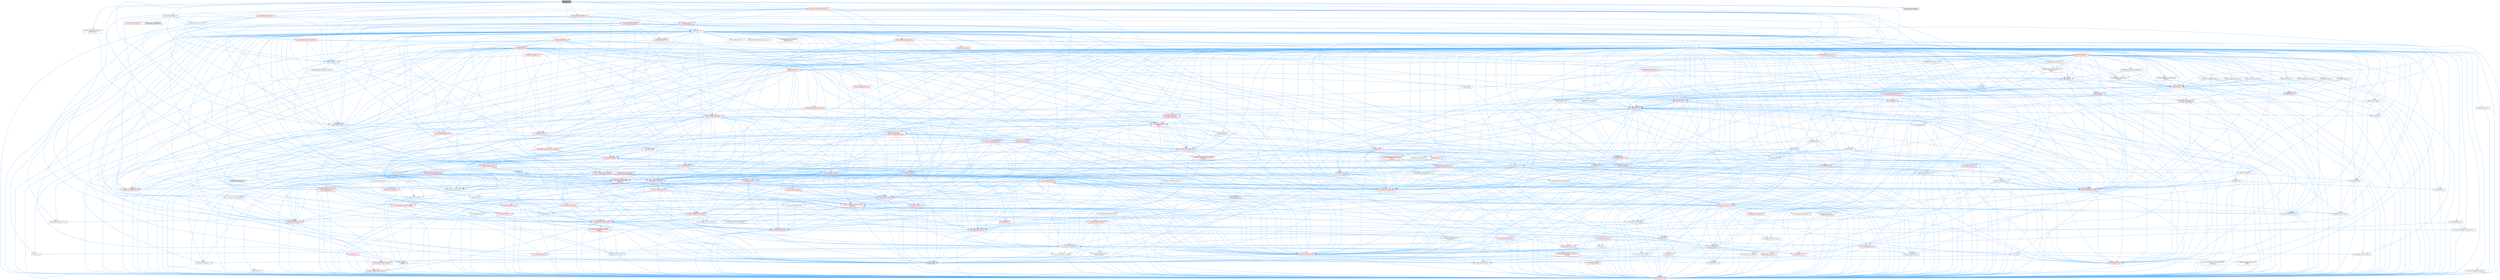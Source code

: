 digraph "Blueprint.h"
{
 // INTERACTIVE_SVG=YES
 // LATEX_PDF_SIZE
  bgcolor="transparent";
  edge [fontname=Helvetica,fontsize=10,labelfontname=Helvetica,labelfontsize=10];
  node [fontname=Helvetica,fontsize=10,shape=box,height=0.2,width=0.4];
  Node1 [id="Node000001",label="Blueprint.h",height=0.2,width=0.4,color="gray40", fillcolor="grey60", style="filled", fontcolor="black",tooltip=" "];
  Node1 -> Node2 [id="edge1_Node000001_Node000002",color="steelblue1",style="solid",tooltip=" "];
  Node2 [id="Node000002",label="CoreMinimal.h",height=0.2,width=0.4,color="grey40", fillcolor="white", style="filled",URL="$d7/d67/CoreMinimal_8h.html",tooltip=" "];
  Node2 -> Node3 [id="edge2_Node000002_Node000003",color="steelblue1",style="solid",tooltip=" "];
  Node3 [id="Node000003",label="CoreTypes.h",height=0.2,width=0.4,color="red", fillcolor="#FFF0F0", style="filled",URL="$dc/dec/CoreTypes_8h.html",tooltip=" "];
  Node2 -> Node17 [id="edge3_Node000002_Node000017",color="steelblue1",style="solid",tooltip=" "];
  Node17 [id="Node000017",label="CoreFwd.h",height=0.2,width=0.4,color="grey40", fillcolor="white", style="filled",URL="$d1/d1e/CoreFwd_8h.html",tooltip=" "];
  Node17 -> Node3 [id="edge4_Node000017_Node000003",color="steelblue1",style="solid",tooltip=" "];
  Node17 -> Node18 [id="edge5_Node000017_Node000018",color="steelblue1",style="solid",tooltip=" "];
  Node18 [id="Node000018",label="Containers/ContainersFwd.h",height=0.2,width=0.4,color="red", fillcolor="#FFF0F0", style="filled",URL="$d4/d0a/ContainersFwd_8h.html",tooltip=" "];
  Node18 -> Node3 [id="edge6_Node000018_Node000003",color="steelblue1",style="solid",tooltip=" "];
  Node18 -> Node19 [id="edge7_Node000018_Node000019",color="steelblue1",style="solid",tooltip=" "];
  Node19 [id="Node000019",label="Traits/IsContiguousContainer.h",height=0.2,width=0.4,color="red", fillcolor="#FFF0F0", style="filled",URL="$d5/d3c/IsContiguousContainer_8h.html",tooltip=" "];
  Node19 -> Node3 [id="edge8_Node000019_Node000003",color="steelblue1",style="solid",tooltip=" "];
  Node17 -> Node22 [id="edge9_Node000017_Node000022",color="steelblue1",style="solid",tooltip=" "];
  Node22 [id="Node000022",label="Math/MathFwd.h",height=0.2,width=0.4,color="red", fillcolor="#FFF0F0", style="filled",URL="$d2/d10/MathFwd_8h.html",tooltip=" "];
  Node17 -> Node23 [id="edge10_Node000017_Node000023",color="steelblue1",style="solid",tooltip=" "];
  Node23 [id="Node000023",label="UObject/UObjectHierarchy\lFwd.h",height=0.2,width=0.4,color="grey40", fillcolor="white", style="filled",URL="$d3/d13/UObjectHierarchyFwd_8h.html",tooltip=" "];
  Node2 -> Node23 [id="edge11_Node000002_Node000023",color="steelblue1",style="solid",tooltip=" "];
  Node2 -> Node18 [id="edge12_Node000002_Node000018",color="steelblue1",style="solid",tooltip=" "];
  Node2 -> Node24 [id="edge13_Node000002_Node000024",color="steelblue1",style="solid",tooltip=" "];
  Node24 [id="Node000024",label="Misc/VarArgs.h",height=0.2,width=0.4,color="grey40", fillcolor="white", style="filled",URL="$d5/d6f/VarArgs_8h.html",tooltip=" "];
  Node24 -> Node3 [id="edge14_Node000024_Node000003",color="steelblue1",style="solid",tooltip=" "];
  Node2 -> Node25 [id="edge15_Node000002_Node000025",color="steelblue1",style="solid",tooltip=" "];
  Node25 [id="Node000025",label="Logging/LogVerbosity.h",height=0.2,width=0.4,color="grey40", fillcolor="white", style="filled",URL="$d2/d8f/LogVerbosity_8h.html",tooltip=" "];
  Node25 -> Node3 [id="edge16_Node000025_Node000003",color="steelblue1",style="solid",tooltip=" "];
  Node2 -> Node26 [id="edge17_Node000002_Node000026",color="steelblue1",style="solid",tooltip=" "];
  Node26 [id="Node000026",label="Misc/OutputDevice.h",height=0.2,width=0.4,color="red", fillcolor="#FFF0F0", style="filled",URL="$d7/d32/OutputDevice_8h.html",tooltip=" "];
  Node26 -> Node17 [id="edge18_Node000026_Node000017",color="steelblue1",style="solid",tooltip=" "];
  Node26 -> Node3 [id="edge19_Node000026_Node000003",color="steelblue1",style="solid",tooltip=" "];
  Node26 -> Node25 [id="edge20_Node000026_Node000025",color="steelblue1",style="solid",tooltip=" "];
  Node26 -> Node24 [id="edge21_Node000026_Node000024",color="steelblue1",style="solid",tooltip=" "];
  Node2 -> Node32 [id="edge22_Node000002_Node000032",color="steelblue1",style="solid",tooltip=" "];
  Node32 [id="Node000032",label="HAL/PlatformCrt.h",height=0.2,width=0.4,color="red", fillcolor="#FFF0F0", style="filled",URL="$d8/d75/PlatformCrt_8h.html",tooltip=" "];
  Node2 -> Node42 [id="edge23_Node000002_Node000042",color="steelblue1",style="solid",tooltip=" "];
  Node42 [id="Node000042",label="HAL/PlatformMisc.h",height=0.2,width=0.4,color="red", fillcolor="#FFF0F0", style="filled",URL="$d0/df5/PlatformMisc_8h.html",tooltip=" "];
  Node42 -> Node3 [id="edge24_Node000042_Node000003",color="steelblue1",style="solid",tooltip=" "];
  Node2 -> Node61 [id="edge25_Node000002_Node000061",color="steelblue1",style="solid",tooltip=" "];
  Node61 [id="Node000061",label="Misc/AssertionMacros.h",height=0.2,width=0.4,color="red", fillcolor="#FFF0F0", style="filled",URL="$d0/dfa/AssertionMacros_8h.html",tooltip=" "];
  Node61 -> Node3 [id="edge26_Node000061_Node000003",color="steelblue1",style="solid",tooltip=" "];
  Node61 -> Node42 [id="edge27_Node000061_Node000042",color="steelblue1",style="solid",tooltip=" "];
  Node61 -> Node8 [id="edge28_Node000061_Node000008",color="steelblue1",style="solid",tooltip=" "];
  Node8 [id="Node000008",label="PreprocessorHelpers.h",height=0.2,width=0.4,color="grey40", fillcolor="white", style="filled",URL="$db/ddb/PreprocessorHelpers_8h.html",tooltip=" "];
  Node61 -> Node62 [id="edge29_Node000061_Node000062",color="steelblue1",style="solid",tooltip=" "];
  Node62 [id="Node000062",label="Templates/EnableIf.h",height=0.2,width=0.4,color="grey40", fillcolor="white", style="filled",URL="$d7/d60/EnableIf_8h.html",tooltip=" "];
  Node62 -> Node3 [id="edge30_Node000062_Node000003",color="steelblue1",style="solid",tooltip=" "];
  Node61 -> Node24 [id="edge31_Node000061_Node000024",color="steelblue1",style="solid",tooltip=" "];
  Node61 -> Node69 [id="edge32_Node000061_Node000069",color="steelblue1",style="solid",tooltip=" "];
  Node69 [id="Node000069",label="atomic",height=0.2,width=0.4,color="grey60", fillcolor="#E0E0E0", style="filled",tooltip=" "];
  Node2 -> Node70 [id="edge33_Node000002_Node000070",color="steelblue1",style="solid",tooltip=" "];
  Node70 [id="Node000070",label="Templates/IsPointer.h",height=0.2,width=0.4,color="grey40", fillcolor="white", style="filled",URL="$d7/d05/IsPointer_8h.html",tooltip=" "];
  Node70 -> Node3 [id="edge34_Node000070_Node000003",color="steelblue1",style="solid",tooltip=" "];
  Node2 -> Node71 [id="edge35_Node000002_Node000071",color="steelblue1",style="solid",tooltip=" "];
  Node71 [id="Node000071",label="HAL/PlatformMemory.h",height=0.2,width=0.4,color="red", fillcolor="#FFF0F0", style="filled",URL="$de/d68/PlatformMemory_8h.html",tooltip=" "];
  Node71 -> Node3 [id="edge36_Node000071_Node000003",color="steelblue1",style="solid",tooltip=" "];
  Node2 -> Node54 [id="edge37_Node000002_Node000054",color="steelblue1",style="solid",tooltip=" "];
  Node54 [id="Node000054",label="HAL/PlatformAtomics.h",height=0.2,width=0.4,color="red", fillcolor="#FFF0F0", style="filled",URL="$d3/d36/PlatformAtomics_8h.html",tooltip=" "];
  Node54 -> Node3 [id="edge38_Node000054_Node000003",color="steelblue1",style="solid",tooltip=" "];
  Node2 -> Node76 [id="edge39_Node000002_Node000076",color="steelblue1",style="solid",tooltip=" "];
  Node76 [id="Node000076",label="Misc/Exec.h",height=0.2,width=0.4,color="grey40", fillcolor="white", style="filled",URL="$de/ddb/Exec_8h.html",tooltip=" "];
  Node76 -> Node3 [id="edge40_Node000076_Node000003",color="steelblue1",style="solid",tooltip=" "];
  Node76 -> Node61 [id="edge41_Node000076_Node000061",color="steelblue1",style="solid",tooltip=" "];
  Node2 -> Node77 [id="edge42_Node000002_Node000077",color="steelblue1",style="solid",tooltip=" "];
  Node77 [id="Node000077",label="HAL/MemoryBase.h",height=0.2,width=0.4,color="red", fillcolor="#FFF0F0", style="filled",URL="$d6/d9f/MemoryBase_8h.html",tooltip=" "];
  Node77 -> Node3 [id="edge43_Node000077_Node000003",color="steelblue1",style="solid",tooltip=" "];
  Node77 -> Node54 [id="edge44_Node000077_Node000054",color="steelblue1",style="solid",tooltip=" "];
  Node77 -> Node32 [id="edge45_Node000077_Node000032",color="steelblue1",style="solid",tooltip=" "];
  Node77 -> Node76 [id="edge46_Node000077_Node000076",color="steelblue1",style="solid",tooltip=" "];
  Node77 -> Node26 [id="edge47_Node000077_Node000026",color="steelblue1",style="solid",tooltip=" "];
  Node2 -> Node87 [id="edge48_Node000002_Node000087",color="steelblue1",style="solid",tooltip=" "];
  Node87 [id="Node000087",label="HAL/UnrealMemory.h",height=0.2,width=0.4,color="red", fillcolor="#FFF0F0", style="filled",URL="$d9/d96/UnrealMemory_8h.html",tooltip=" "];
  Node87 -> Node3 [id="edge49_Node000087_Node000003",color="steelblue1",style="solid",tooltip=" "];
  Node87 -> Node77 [id="edge50_Node000087_Node000077",color="steelblue1",style="solid",tooltip=" "];
  Node87 -> Node71 [id="edge51_Node000087_Node000071",color="steelblue1",style="solid",tooltip=" "];
  Node87 -> Node70 [id="edge52_Node000087_Node000070",color="steelblue1",style="solid",tooltip=" "];
  Node2 -> Node89 [id="edge53_Node000002_Node000089",color="steelblue1",style="solid",tooltip=" "];
  Node89 [id="Node000089",label="Templates/IsArithmetic.h",height=0.2,width=0.4,color="grey40", fillcolor="white", style="filled",URL="$d2/d5d/IsArithmetic_8h.html",tooltip=" "];
  Node89 -> Node3 [id="edge54_Node000089_Node000003",color="steelblue1",style="solid",tooltip=" "];
  Node2 -> Node83 [id="edge55_Node000002_Node000083",color="steelblue1",style="solid",tooltip=" "];
  Node83 [id="Node000083",label="Templates/AndOrNot.h",height=0.2,width=0.4,color="grey40", fillcolor="white", style="filled",URL="$db/d0a/AndOrNot_8h.html",tooltip=" "];
  Node83 -> Node3 [id="edge56_Node000083_Node000003",color="steelblue1",style="solid",tooltip=" "];
  Node2 -> Node90 [id="edge57_Node000002_Node000090",color="steelblue1",style="solid",tooltip=" "];
  Node90 [id="Node000090",label="Templates/IsPODType.h",height=0.2,width=0.4,color="grey40", fillcolor="white", style="filled",URL="$d7/db1/IsPODType_8h.html",tooltip=" "];
  Node90 -> Node3 [id="edge58_Node000090_Node000003",color="steelblue1",style="solid",tooltip=" "];
  Node2 -> Node91 [id="edge59_Node000002_Node000091",color="steelblue1",style="solid",tooltip=" "];
  Node91 [id="Node000091",label="Templates/IsUECoreType.h",height=0.2,width=0.4,color="grey40", fillcolor="white", style="filled",URL="$d1/db8/IsUECoreType_8h.html",tooltip=" "];
  Node91 -> Node3 [id="edge60_Node000091_Node000003",color="steelblue1",style="solid",tooltip=" "];
  Node91 -> Node7 [id="edge61_Node000091_Node000007",color="steelblue1",style="solid",tooltip=" "];
  Node7 [id="Node000007",label="type_traits",height=0.2,width=0.4,color="grey60", fillcolor="#E0E0E0", style="filled",tooltip=" "];
  Node2 -> Node84 [id="edge62_Node000002_Node000084",color="steelblue1",style="solid",tooltip=" "];
  Node84 [id="Node000084",label="Templates/IsTriviallyCopy\lConstructible.h",height=0.2,width=0.4,color="grey40", fillcolor="white", style="filled",URL="$d3/d78/IsTriviallyCopyConstructible_8h.html",tooltip=" "];
  Node84 -> Node3 [id="edge63_Node000084_Node000003",color="steelblue1",style="solid",tooltip=" "];
  Node84 -> Node7 [id="edge64_Node000084_Node000007",color="steelblue1",style="solid",tooltip=" "];
  Node2 -> Node92 [id="edge65_Node000002_Node000092",color="steelblue1",style="solid",tooltip=" "];
  Node92 [id="Node000092",label="Templates/UnrealTypeTraits.h",height=0.2,width=0.4,color="grey40", fillcolor="white", style="filled",URL="$d2/d2d/UnrealTypeTraits_8h.html",tooltip=" "];
  Node92 -> Node3 [id="edge66_Node000092_Node000003",color="steelblue1",style="solid",tooltip=" "];
  Node92 -> Node70 [id="edge67_Node000092_Node000070",color="steelblue1",style="solid",tooltip=" "];
  Node92 -> Node61 [id="edge68_Node000092_Node000061",color="steelblue1",style="solid",tooltip=" "];
  Node92 -> Node83 [id="edge69_Node000092_Node000083",color="steelblue1",style="solid",tooltip=" "];
  Node92 -> Node62 [id="edge70_Node000092_Node000062",color="steelblue1",style="solid",tooltip=" "];
  Node92 -> Node89 [id="edge71_Node000092_Node000089",color="steelblue1",style="solid",tooltip=" "];
  Node92 -> Node29 [id="edge72_Node000092_Node000029",color="steelblue1",style="solid",tooltip=" "];
  Node29 [id="Node000029",label="IsEnum.h",height=0.2,width=0.4,color="grey40", fillcolor="white", style="filled",URL="$d4/de5/IsEnum_8h.html",tooltip=" "];
  Node92 -> Node93 [id="edge73_Node000092_Node000093",color="steelblue1",style="solid",tooltip=" "];
  Node93 [id="Node000093",label="Templates/Models.h",height=0.2,width=0.4,color="red", fillcolor="#FFF0F0", style="filled",URL="$d3/d0c/Models_8h.html",tooltip=" "];
  Node92 -> Node90 [id="edge74_Node000092_Node000090",color="steelblue1",style="solid",tooltip=" "];
  Node92 -> Node91 [id="edge75_Node000092_Node000091",color="steelblue1",style="solid",tooltip=" "];
  Node92 -> Node84 [id="edge76_Node000092_Node000084",color="steelblue1",style="solid",tooltip=" "];
  Node2 -> Node62 [id="edge77_Node000002_Node000062",color="steelblue1",style="solid",tooltip=" "];
  Node2 -> Node94 [id="edge78_Node000002_Node000094",color="steelblue1",style="solid",tooltip=" "];
  Node94 [id="Node000094",label="Templates/RemoveReference.h",height=0.2,width=0.4,color="grey40", fillcolor="white", style="filled",URL="$da/dbe/RemoveReference_8h.html",tooltip=" "];
  Node94 -> Node3 [id="edge79_Node000094_Node000003",color="steelblue1",style="solid",tooltip=" "];
  Node2 -> Node95 [id="edge80_Node000002_Node000095",color="steelblue1",style="solid",tooltip=" "];
  Node95 [id="Node000095",label="Templates/IntegralConstant.h",height=0.2,width=0.4,color="grey40", fillcolor="white", style="filled",URL="$db/d1b/IntegralConstant_8h.html",tooltip=" "];
  Node95 -> Node3 [id="edge81_Node000095_Node000003",color="steelblue1",style="solid",tooltip=" "];
  Node2 -> Node96 [id="edge82_Node000002_Node000096",color="steelblue1",style="solid",tooltip=" "];
  Node96 [id="Node000096",label="Templates/IsClass.h",height=0.2,width=0.4,color="grey40", fillcolor="white", style="filled",URL="$db/dcb/IsClass_8h.html",tooltip=" "];
  Node96 -> Node3 [id="edge83_Node000096_Node000003",color="steelblue1",style="solid",tooltip=" "];
  Node2 -> Node97 [id="edge84_Node000002_Node000097",color="steelblue1",style="solid",tooltip=" "];
  Node97 [id="Node000097",label="Templates/TypeCompatible\lBytes.h",height=0.2,width=0.4,color="red", fillcolor="#FFF0F0", style="filled",URL="$df/d0a/TypeCompatibleBytes_8h.html",tooltip=" "];
  Node97 -> Node3 [id="edge85_Node000097_Node000003",color="steelblue1",style="solid",tooltip=" "];
  Node97 -> Node7 [id="edge86_Node000097_Node000007",color="steelblue1",style="solid",tooltip=" "];
  Node2 -> Node19 [id="edge87_Node000002_Node000019",color="steelblue1",style="solid",tooltip=" "];
  Node2 -> Node98 [id="edge88_Node000002_Node000098",color="steelblue1",style="solid",tooltip=" "];
  Node98 [id="Node000098",label="Templates/UnrealTemplate.h",height=0.2,width=0.4,color="red", fillcolor="#FFF0F0", style="filled",URL="$d4/d24/UnrealTemplate_8h.html",tooltip=" "];
  Node98 -> Node3 [id="edge89_Node000098_Node000003",color="steelblue1",style="solid",tooltip=" "];
  Node98 -> Node70 [id="edge90_Node000098_Node000070",color="steelblue1",style="solid",tooltip=" "];
  Node98 -> Node87 [id="edge91_Node000098_Node000087",color="steelblue1",style="solid",tooltip=" "];
  Node98 -> Node92 [id="edge92_Node000098_Node000092",color="steelblue1",style="solid",tooltip=" "];
  Node98 -> Node94 [id="edge93_Node000098_Node000094",color="steelblue1",style="solid",tooltip=" "];
  Node98 -> Node97 [id="edge94_Node000098_Node000097",color="steelblue1",style="solid",tooltip=" "];
  Node98 -> Node19 [id="edge95_Node000098_Node000019",color="steelblue1",style="solid",tooltip=" "];
  Node98 -> Node7 [id="edge96_Node000098_Node000007",color="steelblue1",style="solid",tooltip=" "];
  Node2 -> Node47 [id="edge97_Node000002_Node000047",color="steelblue1",style="solid",tooltip=" "];
  Node47 [id="Node000047",label="Math/NumericLimits.h",height=0.2,width=0.4,color="grey40", fillcolor="white", style="filled",URL="$df/d1b/NumericLimits_8h.html",tooltip=" "];
  Node47 -> Node3 [id="edge98_Node000047_Node000003",color="steelblue1",style="solid",tooltip=" "];
  Node2 -> Node102 [id="edge99_Node000002_Node000102",color="steelblue1",style="solid",tooltip=" "];
  Node102 [id="Node000102",label="HAL/PlatformMath.h",height=0.2,width=0.4,color="red", fillcolor="#FFF0F0", style="filled",URL="$dc/d53/PlatformMath_8h.html",tooltip=" "];
  Node102 -> Node3 [id="edge100_Node000102_Node000003",color="steelblue1",style="solid",tooltip=" "];
  Node2 -> Node85 [id="edge101_Node000002_Node000085",color="steelblue1",style="solid",tooltip=" "];
  Node85 [id="Node000085",label="Templates/IsTriviallyCopy\lAssignable.h",height=0.2,width=0.4,color="grey40", fillcolor="white", style="filled",URL="$d2/df2/IsTriviallyCopyAssignable_8h.html",tooltip=" "];
  Node85 -> Node3 [id="edge102_Node000085_Node000003",color="steelblue1",style="solid",tooltip=" "];
  Node85 -> Node7 [id="edge103_Node000085_Node000007",color="steelblue1",style="solid",tooltip=" "];
  Node2 -> Node110 [id="edge104_Node000002_Node000110",color="steelblue1",style="solid",tooltip=" "];
  Node110 [id="Node000110",label="Templates/MemoryOps.h",height=0.2,width=0.4,color="red", fillcolor="#FFF0F0", style="filled",URL="$db/dea/MemoryOps_8h.html",tooltip=" "];
  Node110 -> Node3 [id="edge105_Node000110_Node000003",color="steelblue1",style="solid",tooltip=" "];
  Node110 -> Node87 [id="edge106_Node000110_Node000087",color="steelblue1",style="solid",tooltip=" "];
  Node110 -> Node85 [id="edge107_Node000110_Node000085",color="steelblue1",style="solid",tooltip=" "];
  Node110 -> Node84 [id="edge108_Node000110_Node000084",color="steelblue1",style="solid",tooltip=" "];
  Node110 -> Node92 [id="edge109_Node000110_Node000092",color="steelblue1",style="solid",tooltip=" "];
  Node110 -> Node7 [id="edge110_Node000110_Node000007",color="steelblue1",style="solid",tooltip=" "];
  Node2 -> Node111 [id="edge111_Node000002_Node000111",color="steelblue1",style="solid",tooltip=" "];
  Node111 [id="Node000111",label="Containers/ContainerAllocation\lPolicies.h",height=0.2,width=0.4,color="red", fillcolor="#FFF0F0", style="filled",URL="$d7/dff/ContainerAllocationPolicies_8h.html",tooltip=" "];
  Node111 -> Node3 [id="edge112_Node000111_Node000003",color="steelblue1",style="solid",tooltip=" "];
  Node111 -> Node111 [id="edge113_Node000111_Node000111",color="steelblue1",style="solid",tooltip=" "];
  Node111 -> Node102 [id="edge114_Node000111_Node000102",color="steelblue1",style="solid",tooltip=" "];
  Node111 -> Node87 [id="edge115_Node000111_Node000087",color="steelblue1",style="solid",tooltip=" "];
  Node111 -> Node47 [id="edge116_Node000111_Node000047",color="steelblue1",style="solid",tooltip=" "];
  Node111 -> Node61 [id="edge117_Node000111_Node000061",color="steelblue1",style="solid",tooltip=" "];
  Node111 -> Node110 [id="edge118_Node000111_Node000110",color="steelblue1",style="solid",tooltip=" "];
  Node111 -> Node97 [id="edge119_Node000111_Node000097",color="steelblue1",style="solid",tooltip=" "];
  Node111 -> Node7 [id="edge120_Node000111_Node000007",color="steelblue1",style="solid",tooltip=" "];
  Node2 -> Node114 [id="edge121_Node000002_Node000114",color="steelblue1",style="solid",tooltip=" "];
  Node114 [id="Node000114",label="Templates/IsEnumClass.h",height=0.2,width=0.4,color="grey40", fillcolor="white", style="filled",URL="$d7/d15/IsEnumClass_8h.html",tooltip=" "];
  Node114 -> Node3 [id="edge122_Node000114_Node000003",color="steelblue1",style="solid",tooltip=" "];
  Node114 -> Node83 [id="edge123_Node000114_Node000083",color="steelblue1",style="solid",tooltip=" "];
  Node2 -> Node115 [id="edge124_Node000002_Node000115",color="steelblue1",style="solid",tooltip=" "];
  Node115 [id="Node000115",label="HAL/PlatformProperties.h",height=0.2,width=0.4,color="red", fillcolor="#FFF0F0", style="filled",URL="$d9/db0/PlatformProperties_8h.html",tooltip=" "];
  Node115 -> Node3 [id="edge125_Node000115_Node000003",color="steelblue1",style="solid",tooltip=" "];
  Node2 -> Node118 [id="edge126_Node000002_Node000118",color="steelblue1",style="solid",tooltip=" "];
  Node118 [id="Node000118",label="Misc/EngineVersionBase.h",height=0.2,width=0.4,color="grey40", fillcolor="white", style="filled",URL="$d5/d2b/EngineVersionBase_8h.html",tooltip=" "];
  Node118 -> Node3 [id="edge127_Node000118_Node000003",color="steelblue1",style="solid",tooltip=" "];
  Node2 -> Node119 [id="edge128_Node000002_Node000119",color="steelblue1",style="solid",tooltip=" "];
  Node119 [id="Node000119",label="Internationalization\l/TextNamespaceFwd.h",height=0.2,width=0.4,color="grey40", fillcolor="white", style="filled",URL="$d8/d97/TextNamespaceFwd_8h.html",tooltip=" "];
  Node119 -> Node3 [id="edge129_Node000119_Node000003",color="steelblue1",style="solid",tooltip=" "];
  Node2 -> Node120 [id="edge130_Node000002_Node000120",color="steelblue1",style="solid",tooltip=" "];
  Node120 [id="Node000120",label="Serialization/Archive.h",height=0.2,width=0.4,color="red", fillcolor="#FFF0F0", style="filled",URL="$d7/d3b/Archive_8h.html",tooltip=" "];
  Node120 -> Node17 [id="edge131_Node000120_Node000017",color="steelblue1",style="solid",tooltip=" "];
  Node120 -> Node3 [id="edge132_Node000120_Node000003",color="steelblue1",style="solid",tooltip=" "];
  Node120 -> Node115 [id="edge133_Node000120_Node000115",color="steelblue1",style="solid",tooltip=" "];
  Node120 -> Node119 [id="edge134_Node000120_Node000119",color="steelblue1",style="solid",tooltip=" "];
  Node120 -> Node22 [id="edge135_Node000120_Node000022",color="steelblue1",style="solid",tooltip=" "];
  Node120 -> Node61 [id="edge136_Node000120_Node000061",color="steelblue1",style="solid",tooltip=" "];
  Node120 -> Node118 [id="edge137_Node000120_Node000118",color="steelblue1",style="solid",tooltip=" "];
  Node120 -> Node24 [id="edge138_Node000120_Node000024",color="steelblue1",style="solid",tooltip=" "];
  Node120 -> Node62 [id="edge139_Node000120_Node000062",color="steelblue1",style="solid",tooltip=" "];
  Node120 -> Node114 [id="edge140_Node000120_Node000114",color="steelblue1",style="solid",tooltip=" "];
  Node120 -> Node98 [id="edge141_Node000120_Node000098",color="steelblue1",style="solid",tooltip=" "];
  Node120 -> Node123 [id="edge142_Node000120_Node000123",color="steelblue1",style="solid",tooltip=" "];
  Node123 [id="Node000123",label="UObject/ObjectVersion.h",height=0.2,width=0.4,color="grey40", fillcolor="white", style="filled",URL="$da/d63/ObjectVersion_8h.html",tooltip=" "];
  Node123 -> Node3 [id="edge143_Node000123_Node000003",color="steelblue1",style="solid",tooltip=" "];
  Node2 -> Node124 [id="edge144_Node000002_Node000124",color="steelblue1",style="solid",tooltip=" "];
  Node124 [id="Node000124",label="Templates/Less.h",height=0.2,width=0.4,color="grey40", fillcolor="white", style="filled",URL="$de/dc8/Less_8h.html",tooltip=" "];
  Node124 -> Node3 [id="edge145_Node000124_Node000003",color="steelblue1",style="solid",tooltip=" "];
  Node124 -> Node98 [id="edge146_Node000124_Node000098",color="steelblue1",style="solid",tooltip=" "];
  Node2 -> Node125 [id="edge147_Node000002_Node000125",color="steelblue1",style="solid",tooltip=" "];
  Node125 [id="Node000125",label="Templates/Sorting.h",height=0.2,width=0.4,color="red", fillcolor="#FFF0F0", style="filled",URL="$d3/d9e/Sorting_8h.html",tooltip=" "];
  Node125 -> Node3 [id="edge148_Node000125_Node000003",color="steelblue1",style="solid",tooltip=" "];
  Node125 -> Node102 [id="edge149_Node000125_Node000102",color="steelblue1",style="solid",tooltip=" "];
  Node125 -> Node124 [id="edge150_Node000125_Node000124",color="steelblue1",style="solid",tooltip=" "];
  Node2 -> Node136 [id="edge151_Node000002_Node000136",color="steelblue1",style="solid",tooltip=" "];
  Node136 [id="Node000136",label="Misc/Char.h",height=0.2,width=0.4,color="red", fillcolor="#FFF0F0", style="filled",URL="$d0/d58/Char_8h.html",tooltip=" "];
  Node136 -> Node3 [id="edge152_Node000136_Node000003",color="steelblue1",style="solid",tooltip=" "];
  Node136 -> Node7 [id="edge153_Node000136_Node000007",color="steelblue1",style="solid",tooltip=" "];
  Node2 -> Node139 [id="edge154_Node000002_Node000139",color="steelblue1",style="solid",tooltip=" "];
  Node139 [id="Node000139",label="GenericPlatform/GenericPlatform\lStricmp.h",height=0.2,width=0.4,color="grey40", fillcolor="white", style="filled",URL="$d2/d86/GenericPlatformStricmp_8h.html",tooltip=" "];
  Node139 -> Node3 [id="edge155_Node000139_Node000003",color="steelblue1",style="solid",tooltip=" "];
  Node2 -> Node140 [id="edge156_Node000002_Node000140",color="steelblue1",style="solid",tooltip=" "];
  Node140 [id="Node000140",label="GenericPlatform/GenericPlatform\lString.h",height=0.2,width=0.4,color="red", fillcolor="#FFF0F0", style="filled",URL="$dd/d20/GenericPlatformString_8h.html",tooltip=" "];
  Node140 -> Node3 [id="edge157_Node000140_Node000003",color="steelblue1",style="solid",tooltip=" "];
  Node140 -> Node139 [id="edge158_Node000140_Node000139",color="steelblue1",style="solid",tooltip=" "];
  Node140 -> Node62 [id="edge159_Node000140_Node000062",color="steelblue1",style="solid",tooltip=" "];
  Node140 -> Node7 [id="edge160_Node000140_Node000007",color="steelblue1",style="solid",tooltip=" "];
  Node2 -> Node73 [id="edge161_Node000002_Node000073",color="steelblue1",style="solid",tooltip=" "];
  Node73 [id="Node000073",label="HAL/PlatformString.h",height=0.2,width=0.4,color="red", fillcolor="#FFF0F0", style="filled",URL="$db/db5/PlatformString_8h.html",tooltip=" "];
  Node73 -> Node3 [id="edge162_Node000073_Node000003",color="steelblue1",style="solid",tooltip=" "];
  Node2 -> Node143 [id="edge163_Node000002_Node000143",color="steelblue1",style="solid",tooltip=" "];
  Node143 [id="Node000143",label="Misc/CString.h",height=0.2,width=0.4,color="red", fillcolor="#FFF0F0", style="filled",URL="$d2/d49/CString_8h.html",tooltip=" "];
  Node143 -> Node3 [id="edge164_Node000143_Node000003",color="steelblue1",style="solid",tooltip=" "];
  Node143 -> Node32 [id="edge165_Node000143_Node000032",color="steelblue1",style="solid",tooltip=" "];
  Node143 -> Node73 [id="edge166_Node000143_Node000073",color="steelblue1",style="solid",tooltip=" "];
  Node143 -> Node61 [id="edge167_Node000143_Node000061",color="steelblue1",style="solid",tooltip=" "];
  Node143 -> Node136 [id="edge168_Node000143_Node000136",color="steelblue1",style="solid",tooltip=" "];
  Node143 -> Node24 [id="edge169_Node000143_Node000024",color="steelblue1",style="solid",tooltip=" "];
  Node2 -> Node144 [id="edge170_Node000002_Node000144",color="steelblue1",style="solid",tooltip=" "];
  Node144 [id="Node000144",label="Misc/Crc.h",height=0.2,width=0.4,color="red", fillcolor="#FFF0F0", style="filled",URL="$d4/dd2/Crc_8h.html",tooltip=" "];
  Node144 -> Node3 [id="edge171_Node000144_Node000003",color="steelblue1",style="solid",tooltip=" "];
  Node144 -> Node73 [id="edge172_Node000144_Node000073",color="steelblue1",style="solid",tooltip=" "];
  Node144 -> Node61 [id="edge173_Node000144_Node000061",color="steelblue1",style="solid",tooltip=" "];
  Node144 -> Node143 [id="edge174_Node000144_Node000143",color="steelblue1",style="solid",tooltip=" "];
  Node144 -> Node136 [id="edge175_Node000144_Node000136",color="steelblue1",style="solid",tooltip=" "];
  Node144 -> Node92 [id="edge176_Node000144_Node000092",color="steelblue1",style="solid",tooltip=" "];
  Node2 -> Node135 [id="edge177_Node000002_Node000135",color="steelblue1",style="solid",tooltip=" "];
  Node135 [id="Node000135",label="Math/UnrealMathUtility.h",height=0.2,width=0.4,color="red", fillcolor="#FFF0F0", style="filled",URL="$db/db8/UnrealMathUtility_8h.html",tooltip=" "];
  Node135 -> Node3 [id="edge178_Node000135_Node000003",color="steelblue1",style="solid",tooltip=" "];
  Node135 -> Node61 [id="edge179_Node000135_Node000061",color="steelblue1",style="solid",tooltip=" "];
  Node135 -> Node102 [id="edge180_Node000135_Node000102",color="steelblue1",style="solid",tooltip=" "];
  Node135 -> Node22 [id="edge181_Node000135_Node000022",color="steelblue1",style="solid",tooltip=" "];
  Node2 -> Node145 [id="edge182_Node000002_Node000145",color="steelblue1",style="solid",tooltip=" "];
  Node145 [id="Node000145",label="Containers/UnrealString.h",height=0.2,width=0.4,color="red", fillcolor="#FFF0F0", style="filled",URL="$d5/dba/UnrealString_8h.html",tooltip=" "];
  Node2 -> Node149 [id="edge183_Node000002_Node000149",color="steelblue1",style="solid",tooltip=" "];
  Node149 [id="Node000149",label="Containers/Array.h",height=0.2,width=0.4,color="red", fillcolor="#FFF0F0", style="filled",URL="$df/dd0/Array_8h.html",tooltip=" "];
  Node149 -> Node3 [id="edge184_Node000149_Node000003",color="steelblue1",style="solid",tooltip=" "];
  Node149 -> Node61 [id="edge185_Node000149_Node000061",color="steelblue1",style="solid",tooltip=" "];
  Node149 -> Node87 [id="edge186_Node000149_Node000087",color="steelblue1",style="solid",tooltip=" "];
  Node149 -> Node92 [id="edge187_Node000149_Node000092",color="steelblue1",style="solid",tooltip=" "];
  Node149 -> Node98 [id="edge188_Node000149_Node000098",color="steelblue1",style="solid",tooltip=" "];
  Node149 -> Node111 [id="edge189_Node000149_Node000111",color="steelblue1",style="solid",tooltip=" "];
  Node149 -> Node120 [id="edge190_Node000149_Node000120",color="steelblue1",style="solid",tooltip=" "];
  Node149 -> Node170 [id="edge191_Node000149_Node000170",color="steelblue1",style="solid",tooltip=" "];
  Node170 [id="Node000170",label="Concepts/GetTypeHashable.h",height=0.2,width=0.4,color="grey40", fillcolor="white", style="filled",URL="$d3/da2/GetTypeHashable_8h.html",tooltip=" "];
  Node170 -> Node3 [id="edge192_Node000170_Node000003",color="steelblue1",style="solid",tooltip=" "];
  Node170 -> Node161 [id="edge193_Node000170_Node000161",color="steelblue1",style="solid",tooltip=" "];
  Node161 [id="Node000161",label="Templates/TypeHash.h",height=0.2,width=0.4,color="red", fillcolor="#FFF0F0", style="filled",URL="$d1/d62/TypeHash_8h.html",tooltip=" "];
  Node161 -> Node3 [id="edge194_Node000161_Node000003",color="steelblue1",style="solid",tooltip=" "];
  Node161 -> Node144 [id="edge195_Node000161_Node000144",color="steelblue1",style="solid",tooltip=" "];
  Node161 -> Node7 [id="edge196_Node000161_Node000007",color="steelblue1",style="solid",tooltip=" "];
  Node149 -> Node128 [id="edge197_Node000149_Node000128",color="steelblue1",style="solid",tooltip=" "];
  Node128 [id="Node000128",label="Templates/Invoke.h",height=0.2,width=0.4,color="red", fillcolor="#FFF0F0", style="filled",URL="$d7/deb/Invoke_8h.html",tooltip=" "];
  Node128 -> Node3 [id="edge198_Node000128_Node000003",color="steelblue1",style="solid",tooltip=" "];
  Node128 -> Node98 [id="edge199_Node000128_Node000098",color="steelblue1",style="solid",tooltip=" "];
  Node128 -> Node7 [id="edge200_Node000128_Node000007",color="steelblue1",style="solid",tooltip=" "];
  Node149 -> Node124 [id="edge201_Node000149_Node000124",color="steelblue1",style="solid",tooltip=" "];
  Node149 -> Node125 [id="edge202_Node000149_Node000125",color="steelblue1",style="solid",tooltip=" "];
  Node149 -> Node172 [id="edge203_Node000149_Node000172",color="steelblue1",style="solid",tooltip=" "];
  Node172 [id="Node000172",label="Templates/AlignmentTemplates.h",height=0.2,width=0.4,color="red", fillcolor="#FFF0F0", style="filled",URL="$dd/d32/AlignmentTemplates_8h.html",tooltip=" "];
  Node172 -> Node3 [id="edge204_Node000172_Node000003",color="steelblue1",style="solid",tooltip=" "];
  Node172 -> Node70 [id="edge205_Node000172_Node000070",color="steelblue1",style="solid",tooltip=" "];
  Node149 -> Node7 [id="edge206_Node000149_Node000007",color="steelblue1",style="solid",tooltip=" "];
  Node2 -> Node173 [id="edge207_Node000002_Node000173",color="steelblue1",style="solid",tooltip=" "];
  Node173 [id="Node000173",label="Misc/FrameNumber.h",height=0.2,width=0.4,color="grey40", fillcolor="white", style="filled",URL="$dd/dbd/FrameNumber_8h.html",tooltip=" "];
  Node173 -> Node3 [id="edge208_Node000173_Node000003",color="steelblue1",style="solid",tooltip=" "];
  Node173 -> Node47 [id="edge209_Node000173_Node000047",color="steelblue1",style="solid",tooltip=" "];
  Node173 -> Node135 [id="edge210_Node000173_Node000135",color="steelblue1",style="solid",tooltip=" "];
  Node173 -> Node62 [id="edge211_Node000173_Node000062",color="steelblue1",style="solid",tooltip=" "];
  Node173 -> Node92 [id="edge212_Node000173_Node000092",color="steelblue1",style="solid",tooltip=" "];
  Node2 -> Node174 [id="edge213_Node000002_Node000174",color="steelblue1",style="solid",tooltip=" "];
  Node174 [id="Node000174",label="Misc/Timespan.h",height=0.2,width=0.4,color="grey40", fillcolor="white", style="filled",URL="$da/dd9/Timespan_8h.html",tooltip=" "];
  Node174 -> Node3 [id="edge214_Node000174_Node000003",color="steelblue1",style="solid",tooltip=" "];
  Node174 -> Node175 [id="edge215_Node000174_Node000175",color="steelblue1",style="solid",tooltip=" "];
  Node175 [id="Node000175",label="Math/Interval.h",height=0.2,width=0.4,color="grey40", fillcolor="white", style="filled",URL="$d1/d55/Interval_8h.html",tooltip=" "];
  Node175 -> Node3 [id="edge216_Node000175_Node000003",color="steelblue1",style="solid",tooltip=" "];
  Node175 -> Node89 [id="edge217_Node000175_Node000089",color="steelblue1",style="solid",tooltip=" "];
  Node175 -> Node92 [id="edge218_Node000175_Node000092",color="steelblue1",style="solid",tooltip=" "];
  Node175 -> Node47 [id="edge219_Node000175_Node000047",color="steelblue1",style="solid",tooltip=" "];
  Node175 -> Node135 [id="edge220_Node000175_Node000135",color="steelblue1",style="solid",tooltip=" "];
  Node174 -> Node135 [id="edge221_Node000174_Node000135",color="steelblue1",style="solid",tooltip=" "];
  Node174 -> Node61 [id="edge222_Node000174_Node000061",color="steelblue1",style="solid",tooltip=" "];
  Node2 -> Node176 [id="edge223_Node000002_Node000176",color="steelblue1",style="solid",tooltip=" "];
  Node176 [id="Node000176",label="Containers/StringConv.h",height=0.2,width=0.4,color="red", fillcolor="#FFF0F0", style="filled",URL="$d3/ddf/StringConv_8h.html",tooltip=" "];
  Node176 -> Node3 [id="edge224_Node000176_Node000003",color="steelblue1",style="solid",tooltip=" "];
  Node176 -> Node61 [id="edge225_Node000176_Node000061",color="steelblue1",style="solid",tooltip=" "];
  Node176 -> Node111 [id="edge226_Node000176_Node000111",color="steelblue1",style="solid",tooltip=" "];
  Node176 -> Node149 [id="edge227_Node000176_Node000149",color="steelblue1",style="solid",tooltip=" "];
  Node176 -> Node143 [id="edge228_Node000176_Node000143",color="steelblue1",style="solid",tooltip=" "];
  Node176 -> Node177 [id="edge229_Node000176_Node000177",color="steelblue1",style="solid",tooltip=" "];
  Node177 [id="Node000177",label="Templates/IsArray.h",height=0.2,width=0.4,color="grey40", fillcolor="white", style="filled",URL="$d8/d8d/IsArray_8h.html",tooltip=" "];
  Node177 -> Node3 [id="edge230_Node000177_Node000003",color="steelblue1",style="solid",tooltip=" "];
  Node176 -> Node98 [id="edge231_Node000176_Node000098",color="steelblue1",style="solid",tooltip=" "];
  Node176 -> Node92 [id="edge232_Node000176_Node000092",color="steelblue1",style="solid",tooltip=" "];
  Node176 -> Node19 [id="edge233_Node000176_Node000019",color="steelblue1",style="solid",tooltip=" "];
  Node176 -> Node7 [id="edge234_Node000176_Node000007",color="steelblue1",style="solid",tooltip=" "];
  Node2 -> Node178 [id="edge235_Node000002_Node000178",color="steelblue1",style="solid",tooltip=" "];
  Node178 [id="Node000178",label="UObject/UnrealNames.h",height=0.2,width=0.4,color="red", fillcolor="#FFF0F0", style="filled",URL="$d8/db1/UnrealNames_8h.html",tooltip=" "];
  Node178 -> Node3 [id="edge236_Node000178_Node000003",color="steelblue1",style="solid",tooltip=" "];
  Node2 -> Node180 [id="edge237_Node000002_Node000180",color="steelblue1",style="solid",tooltip=" "];
  Node180 [id="Node000180",label="UObject/NameTypes.h",height=0.2,width=0.4,color="red", fillcolor="#FFF0F0", style="filled",URL="$d6/d35/NameTypes_8h.html",tooltip=" "];
  Node180 -> Node3 [id="edge238_Node000180_Node000003",color="steelblue1",style="solid",tooltip=" "];
  Node180 -> Node61 [id="edge239_Node000180_Node000061",color="steelblue1",style="solid",tooltip=" "];
  Node180 -> Node87 [id="edge240_Node000180_Node000087",color="steelblue1",style="solid",tooltip=" "];
  Node180 -> Node92 [id="edge241_Node000180_Node000092",color="steelblue1",style="solid",tooltip=" "];
  Node180 -> Node98 [id="edge242_Node000180_Node000098",color="steelblue1",style="solid",tooltip=" "];
  Node180 -> Node145 [id="edge243_Node000180_Node000145",color="steelblue1",style="solid",tooltip=" "];
  Node180 -> Node181 [id="edge244_Node000180_Node000181",color="steelblue1",style="solid",tooltip=" "];
  Node181 [id="Node000181",label="HAL/CriticalSection.h",height=0.2,width=0.4,color="red", fillcolor="#FFF0F0", style="filled",URL="$d6/d90/CriticalSection_8h.html",tooltip=" "];
  Node180 -> Node176 [id="edge245_Node000180_Node000176",color="steelblue1",style="solid",tooltip=" "];
  Node180 -> Node44 [id="edge246_Node000180_Node000044",color="steelblue1",style="solid",tooltip=" "];
  Node44 [id="Node000044",label="Containers/StringFwd.h",height=0.2,width=0.4,color="red", fillcolor="#FFF0F0", style="filled",URL="$df/d37/StringFwd_8h.html",tooltip=" "];
  Node44 -> Node3 [id="edge247_Node000044_Node000003",color="steelblue1",style="solid",tooltip=" "];
  Node44 -> Node19 [id="edge248_Node000044_Node000019",color="steelblue1",style="solid",tooltip=" "];
  Node180 -> Node178 [id="edge249_Node000180_Node000178",color="steelblue1",style="solid",tooltip=" "];
  Node180 -> Node157 [id="edge250_Node000180_Node000157",color="steelblue1",style="solid",tooltip=" "];
  Node157 [id="Node000157",label="Serialization/MemoryLayout.h",height=0.2,width=0.4,color="red", fillcolor="#FFF0F0", style="filled",URL="$d7/d66/MemoryLayout_8h.html",tooltip=" "];
  Node157 -> Node158 [id="edge251_Node000157_Node000158",color="steelblue1",style="solid",tooltip=" "];
  Node158 [id="Node000158",label="Concepts/StaticClassProvider.h",height=0.2,width=0.4,color="grey40", fillcolor="white", style="filled",URL="$dd/d83/StaticClassProvider_8h.html",tooltip=" "];
  Node157 -> Node159 [id="edge252_Node000157_Node000159",color="steelblue1",style="solid",tooltip=" "];
  Node159 [id="Node000159",label="Concepts/StaticStructProvider.h",height=0.2,width=0.4,color="grey40", fillcolor="white", style="filled",URL="$d5/d77/StaticStructProvider_8h.html",tooltip=" "];
  Node157 -> Node160 [id="edge253_Node000157_Node000160",color="steelblue1",style="solid",tooltip=" "];
  Node160 [id="Node000160",label="Containers/EnumAsByte.h",height=0.2,width=0.4,color="grey40", fillcolor="white", style="filled",URL="$d6/d9a/EnumAsByte_8h.html",tooltip=" "];
  Node160 -> Node3 [id="edge254_Node000160_Node000003",color="steelblue1",style="solid",tooltip=" "];
  Node160 -> Node90 [id="edge255_Node000160_Node000090",color="steelblue1",style="solid",tooltip=" "];
  Node160 -> Node161 [id="edge256_Node000160_Node000161",color="steelblue1",style="solid",tooltip=" "];
  Node157 -> Node44 [id="edge257_Node000157_Node000044",color="steelblue1",style="solid",tooltip=" "];
  Node157 -> Node87 [id="edge258_Node000157_Node000087",color="steelblue1",style="solid",tooltip=" "];
  Node157 -> Node62 [id="edge259_Node000157_Node000062",color="steelblue1",style="solid",tooltip=" "];
  Node157 -> Node164 [id="edge260_Node000157_Node000164",color="steelblue1",style="solid",tooltip=" "];
  Node164 [id="Node000164",label="Templates/IsAbstract.h",height=0.2,width=0.4,color="grey40", fillcolor="white", style="filled",URL="$d8/db7/IsAbstract_8h.html",tooltip=" "];
  Node157 -> Node93 [id="edge261_Node000157_Node000093",color="steelblue1",style="solid",tooltip=" "];
  Node157 -> Node98 [id="edge262_Node000157_Node000098",color="steelblue1",style="solid",tooltip=" "];
  Node2 -> Node188 [id="edge263_Node000002_Node000188",color="steelblue1",style="solid",tooltip=" "];
  Node188 [id="Node000188",label="Misc/Parse.h",height=0.2,width=0.4,color="red", fillcolor="#FFF0F0", style="filled",URL="$dc/d71/Parse_8h.html",tooltip=" "];
  Node188 -> Node44 [id="edge264_Node000188_Node000044",color="steelblue1",style="solid",tooltip=" "];
  Node188 -> Node145 [id="edge265_Node000188_Node000145",color="steelblue1",style="solid",tooltip=" "];
  Node188 -> Node3 [id="edge266_Node000188_Node000003",color="steelblue1",style="solid",tooltip=" "];
  Node188 -> Node32 [id="edge267_Node000188_Node000032",color="steelblue1",style="solid",tooltip=" "];
  Node188 -> Node49 [id="edge268_Node000188_Node000049",color="steelblue1",style="solid",tooltip=" "];
  Node49 [id="Node000049",label="Misc/EnumClassFlags.h",height=0.2,width=0.4,color="grey40", fillcolor="white", style="filled",URL="$d8/de7/EnumClassFlags_8h.html",tooltip=" "];
  Node188 -> Node189 [id="edge269_Node000188_Node000189",color="steelblue1",style="solid",tooltip=" "];
  Node189 [id="Node000189",label="Templates/Function.h",height=0.2,width=0.4,color="red", fillcolor="#FFF0F0", style="filled",URL="$df/df5/Function_8h.html",tooltip=" "];
  Node189 -> Node3 [id="edge270_Node000189_Node000003",color="steelblue1",style="solid",tooltip=" "];
  Node189 -> Node61 [id="edge271_Node000189_Node000061",color="steelblue1",style="solid",tooltip=" "];
  Node189 -> Node87 [id="edge272_Node000189_Node000087",color="steelblue1",style="solid",tooltip=" "];
  Node189 -> Node92 [id="edge273_Node000189_Node000092",color="steelblue1",style="solid",tooltip=" "];
  Node189 -> Node128 [id="edge274_Node000189_Node000128",color="steelblue1",style="solid",tooltip=" "];
  Node189 -> Node98 [id="edge275_Node000189_Node000098",color="steelblue1",style="solid",tooltip=" "];
  Node189 -> Node135 [id="edge276_Node000189_Node000135",color="steelblue1",style="solid",tooltip=" "];
  Node189 -> Node7 [id="edge277_Node000189_Node000007",color="steelblue1",style="solid",tooltip=" "];
  Node2 -> Node172 [id="edge278_Node000002_Node000172",color="steelblue1",style="solid",tooltip=" "];
  Node2 -> Node191 [id="edge279_Node000002_Node000191",color="steelblue1",style="solid",tooltip=" "];
  Node191 [id="Node000191",label="Misc/StructBuilder.h",height=0.2,width=0.4,color="grey40", fillcolor="white", style="filled",URL="$d9/db3/StructBuilder_8h.html",tooltip=" "];
  Node191 -> Node3 [id="edge280_Node000191_Node000003",color="steelblue1",style="solid",tooltip=" "];
  Node191 -> Node135 [id="edge281_Node000191_Node000135",color="steelblue1",style="solid",tooltip=" "];
  Node191 -> Node172 [id="edge282_Node000191_Node000172",color="steelblue1",style="solid",tooltip=" "];
  Node2 -> Node104 [id="edge283_Node000002_Node000104",color="steelblue1",style="solid",tooltip=" "];
  Node104 [id="Node000104",label="Templates/Decay.h",height=0.2,width=0.4,color="grey40", fillcolor="white", style="filled",URL="$dd/d0f/Decay_8h.html",tooltip=" "];
  Node104 -> Node3 [id="edge284_Node000104_Node000003",color="steelblue1",style="solid",tooltip=" "];
  Node104 -> Node94 [id="edge285_Node000104_Node000094",color="steelblue1",style="solid",tooltip=" "];
  Node104 -> Node7 [id="edge286_Node000104_Node000007",color="steelblue1",style="solid",tooltip=" "];
  Node2 -> Node192 [id="edge287_Node000002_Node000192",color="steelblue1",style="solid",tooltip=" "];
  Node192 [id="Node000192",label="Templates/PointerIsConvertible\lFromTo.h",height=0.2,width=0.4,color="red", fillcolor="#FFF0F0", style="filled",URL="$d6/d65/PointerIsConvertibleFromTo_8h.html",tooltip=" "];
  Node192 -> Node3 [id="edge288_Node000192_Node000003",color="steelblue1",style="solid",tooltip=" "];
  Node192 -> Node7 [id="edge289_Node000192_Node000007",color="steelblue1",style="solid",tooltip=" "];
  Node2 -> Node128 [id="edge290_Node000002_Node000128",color="steelblue1",style="solid",tooltip=" "];
  Node2 -> Node189 [id="edge291_Node000002_Node000189",color="steelblue1",style="solid",tooltip=" "];
  Node2 -> Node161 [id="edge292_Node000002_Node000161",color="steelblue1",style="solid",tooltip=" "];
  Node2 -> Node193 [id="edge293_Node000002_Node000193",color="steelblue1",style="solid",tooltip=" "];
  Node193 [id="Node000193",label="Containers/ScriptArray.h",height=0.2,width=0.4,color="red", fillcolor="#FFF0F0", style="filled",URL="$dc/daf/ScriptArray_8h.html",tooltip=" "];
  Node193 -> Node3 [id="edge294_Node000193_Node000003",color="steelblue1",style="solid",tooltip=" "];
  Node193 -> Node61 [id="edge295_Node000193_Node000061",color="steelblue1",style="solid",tooltip=" "];
  Node193 -> Node87 [id="edge296_Node000193_Node000087",color="steelblue1",style="solid",tooltip=" "];
  Node193 -> Node111 [id="edge297_Node000193_Node000111",color="steelblue1",style="solid",tooltip=" "];
  Node193 -> Node149 [id="edge298_Node000193_Node000149",color="steelblue1",style="solid",tooltip=" "];
  Node2 -> Node194 [id="edge299_Node000002_Node000194",color="steelblue1",style="solid",tooltip=" "];
  Node194 [id="Node000194",label="Containers/BitArray.h",height=0.2,width=0.4,color="red", fillcolor="#FFF0F0", style="filled",URL="$d1/de4/BitArray_8h.html",tooltip=" "];
  Node194 -> Node111 [id="edge300_Node000194_Node000111",color="steelblue1",style="solid",tooltip=" "];
  Node194 -> Node3 [id="edge301_Node000194_Node000003",color="steelblue1",style="solid",tooltip=" "];
  Node194 -> Node54 [id="edge302_Node000194_Node000054",color="steelblue1",style="solid",tooltip=" "];
  Node194 -> Node87 [id="edge303_Node000194_Node000087",color="steelblue1",style="solid",tooltip=" "];
  Node194 -> Node135 [id="edge304_Node000194_Node000135",color="steelblue1",style="solid",tooltip=" "];
  Node194 -> Node61 [id="edge305_Node000194_Node000061",color="steelblue1",style="solid",tooltip=" "];
  Node194 -> Node49 [id="edge306_Node000194_Node000049",color="steelblue1",style="solid",tooltip=" "];
  Node194 -> Node120 [id="edge307_Node000194_Node000120",color="steelblue1",style="solid",tooltip=" "];
  Node194 -> Node157 [id="edge308_Node000194_Node000157",color="steelblue1",style="solid",tooltip=" "];
  Node194 -> Node62 [id="edge309_Node000194_Node000062",color="steelblue1",style="solid",tooltip=" "];
  Node194 -> Node128 [id="edge310_Node000194_Node000128",color="steelblue1",style="solid",tooltip=" "];
  Node194 -> Node98 [id="edge311_Node000194_Node000098",color="steelblue1",style="solid",tooltip=" "];
  Node194 -> Node92 [id="edge312_Node000194_Node000092",color="steelblue1",style="solid",tooltip=" "];
  Node2 -> Node195 [id="edge313_Node000002_Node000195",color="steelblue1",style="solid",tooltip=" "];
  Node195 [id="Node000195",label="Containers/SparseArray.h",height=0.2,width=0.4,color="red", fillcolor="#FFF0F0", style="filled",URL="$d5/dbf/SparseArray_8h.html",tooltip=" "];
  Node195 -> Node3 [id="edge314_Node000195_Node000003",color="steelblue1",style="solid",tooltip=" "];
  Node195 -> Node61 [id="edge315_Node000195_Node000061",color="steelblue1",style="solid",tooltip=" "];
  Node195 -> Node87 [id="edge316_Node000195_Node000087",color="steelblue1",style="solid",tooltip=" "];
  Node195 -> Node92 [id="edge317_Node000195_Node000092",color="steelblue1",style="solid",tooltip=" "];
  Node195 -> Node98 [id="edge318_Node000195_Node000098",color="steelblue1",style="solid",tooltip=" "];
  Node195 -> Node111 [id="edge319_Node000195_Node000111",color="steelblue1",style="solid",tooltip=" "];
  Node195 -> Node124 [id="edge320_Node000195_Node000124",color="steelblue1",style="solid",tooltip=" "];
  Node195 -> Node149 [id="edge321_Node000195_Node000149",color="steelblue1",style="solid",tooltip=" "];
  Node195 -> Node135 [id="edge322_Node000195_Node000135",color="steelblue1",style="solid",tooltip=" "];
  Node195 -> Node193 [id="edge323_Node000195_Node000193",color="steelblue1",style="solid",tooltip=" "];
  Node195 -> Node194 [id="edge324_Node000195_Node000194",color="steelblue1",style="solid",tooltip=" "];
  Node195 -> Node196 [id="edge325_Node000195_Node000196",color="steelblue1",style="solid",tooltip=" "];
  Node196 [id="Node000196",label="Serialization/Structured\lArchive.h",height=0.2,width=0.4,color="red", fillcolor="#FFF0F0", style="filled",URL="$d9/d1e/StructuredArchive_8h.html",tooltip=" "];
  Node196 -> Node149 [id="edge326_Node000196_Node000149",color="steelblue1",style="solid",tooltip=" "];
  Node196 -> Node111 [id="edge327_Node000196_Node000111",color="steelblue1",style="solid",tooltip=" "];
  Node196 -> Node3 [id="edge328_Node000196_Node000003",color="steelblue1",style="solid",tooltip=" "];
  Node196 -> Node120 [id="edge329_Node000196_Node000120",color="steelblue1",style="solid",tooltip=" "];
  Node196 -> Node200 [id="edge330_Node000196_Node000200",color="steelblue1",style="solid",tooltip=" "];
  Node200 [id="Node000200",label="Serialization/Structured\lArchiveAdapters.h",height=0.2,width=0.4,color="red", fillcolor="#FFF0F0", style="filled",URL="$d3/de1/StructuredArchiveAdapters_8h.html",tooltip=" "];
  Node200 -> Node3 [id="edge331_Node000200_Node000003",color="steelblue1",style="solid",tooltip=" "];
  Node200 -> Node93 [id="edge332_Node000200_Node000093",color="steelblue1",style="solid",tooltip=" "];
  Node200 -> Node207 [id="edge333_Node000200_Node000207",color="steelblue1",style="solid",tooltip=" "];
  Node207 [id="Node000207",label="Templates/UniqueObj.h",height=0.2,width=0.4,color="grey40", fillcolor="white", style="filled",URL="$da/d95/UniqueObj_8h.html",tooltip=" "];
  Node207 -> Node3 [id="edge334_Node000207_Node000003",color="steelblue1",style="solid",tooltip=" "];
  Node207 -> Node208 [id="edge335_Node000207_Node000208",color="steelblue1",style="solid",tooltip=" "];
  Node208 [id="Node000208",label="Templates/UniquePtr.h",height=0.2,width=0.4,color="red", fillcolor="#FFF0F0", style="filled",URL="$de/d1a/UniquePtr_8h.html",tooltip=" "];
  Node208 -> Node3 [id="edge336_Node000208_Node000003",color="steelblue1",style="solid",tooltip=" "];
  Node208 -> Node98 [id="edge337_Node000208_Node000098",color="steelblue1",style="solid",tooltip=" "];
  Node208 -> Node177 [id="edge338_Node000208_Node000177",color="steelblue1",style="solid",tooltip=" "];
  Node208 -> Node209 [id="edge339_Node000208_Node000209",color="steelblue1",style="solid",tooltip=" "];
  Node209 [id="Node000209",label="Templates/RemoveExtent.h",height=0.2,width=0.4,color="grey40", fillcolor="white", style="filled",URL="$dc/de9/RemoveExtent_8h.html",tooltip=" "];
  Node209 -> Node3 [id="edge340_Node000209_Node000003",color="steelblue1",style="solid",tooltip=" "];
  Node208 -> Node157 [id="edge341_Node000208_Node000157",color="steelblue1",style="solid",tooltip=" "];
  Node208 -> Node7 [id="edge342_Node000208_Node000007",color="steelblue1",style="solid",tooltip=" "];
  Node196 -> Node207 [id="edge343_Node000196_Node000207",color="steelblue1",style="solid",tooltip=" "];
  Node195 -> Node145 [id="edge344_Node000195_Node000145",color="steelblue1",style="solid",tooltip=" "];
  Node2 -> Node211 [id="edge345_Node000002_Node000211",color="steelblue1",style="solid",tooltip=" "];
  Node211 [id="Node000211",label="Containers/Set.h",height=0.2,width=0.4,color="red", fillcolor="#FFF0F0", style="filled",URL="$d4/d45/Set_8h.html",tooltip=" "];
  Node211 -> Node111 [id="edge346_Node000211_Node000111",color="steelblue1",style="solid",tooltip=" "];
  Node211 -> Node195 [id="edge347_Node000211_Node000195",color="steelblue1",style="solid",tooltip=" "];
  Node211 -> Node18 [id="edge348_Node000211_Node000018",color="steelblue1",style="solid",tooltip=" "];
  Node211 -> Node135 [id="edge349_Node000211_Node000135",color="steelblue1",style="solid",tooltip=" "];
  Node211 -> Node61 [id="edge350_Node000211_Node000061",color="steelblue1",style="solid",tooltip=" "];
  Node211 -> Node191 [id="edge351_Node000211_Node000191",color="steelblue1",style="solid",tooltip=" "];
  Node211 -> Node196 [id="edge352_Node000211_Node000196",color="steelblue1",style="solid",tooltip=" "];
  Node211 -> Node189 [id="edge353_Node000211_Node000189",color="steelblue1",style="solid",tooltip=" "];
  Node211 -> Node125 [id="edge354_Node000211_Node000125",color="steelblue1",style="solid",tooltip=" "];
  Node211 -> Node161 [id="edge355_Node000211_Node000161",color="steelblue1",style="solid",tooltip=" "];
  Node211 -> Node98 [id="edge356_Node000211_Node000098",color="steelblue1",style="solid",tooltip=" "];
  Node211 -> Node7 [id="edge357_Node000211_Node000007",color="steelblue1",style="solid",tooltip=" "];
  Node2 -> Node214 [id="edge358_Node000002_Node000214",color="steelblue1",style="solid",tooltip=" "];
  Node214 [id="Node000214",label="Algo/Reverse.h",height=0.2,width=0.4,color="grey40", fillcolor="white", style="filled",URL="$d5/d93/Reverse_8h.html",tooltip=" "];
  Node214 -> Node3 [id="edge359_Node000214_Node000003",color="steelblue1",style="solid",tooltip=" "];
  Node214 -> Node98 [id="edge360_Node000214_Node000098",color="steelblue1",style="solid",tooltip=" "];
  Node2 -> Node215 [id="edge361_Node000002_Node000215",color="steelblue1",style="solid",tooltip=" "];
  Node215 [id="Node000215",label="Containers/Map.h",height=0.2,width=0.4,color="red", fillcolor="#FFF0F0", style="filled",URL="$df/d79/Map_8h.html",tooltip=" "];
  Node215 -> Node3 [id="edge362_Node000215_Node000003",color="steelblue1",style="solid",tooltip=" "];
  Node215 -> Node214 [id="edge363_Node000215_Node000214",color="steelblue1",style="solid",tooltip=" "];
  Node215 -> Node211 [id="edge364_Node000215_Node000211",color="steelblue1",style="solid",tooltip=" "];
  Node215 -> Node145 [id="edge365_Node000215_Node000145",color="steelblue1",style="solid",tooltip=" "];
  Node215 -> Node61 [id="edge366_Node000215_Node000061",color="steelblue1",style="solid",tooltip=" "];
  Node215 -> Node191 [id="edge367_Node000215_Node000191",color="steelblue1",style="solid",tooltip=" "];
  Node215 -> Node189 [id="edge368_Node000215_Node000189",color="steelblue1",style="solid",tooltip=" "];
  Node215 -> Node125 [id="edge369_Node000215_Node000125",color="steelblue1",style="solid",tooltip=" "];
  Node215 -> Node216 [id="edge370_Node000215_Node000216",color="steelblue1",style="solid",tooltip=" "];
  Node216 [id="Node000216",label="Templates/Tuple.h",height=0.2,width=0.4,color="red", fillcolor="#FFF0F0", style="filled",URL="$d2/d4f/Tuple_8h.html",tooltip=" "];
  Node216 -> Node3 [id="edge371_Node000216_Node000003",color="steelblue1",style="solid",tooltip=" "];
  Node216 -> Node98 [id="edge372_Node000216_Node000098",color="steelblue1",style="solid",tooltip=" "];
  Node216 -> Node217 [id="edge373_Node000216_Node000217",color="steelblue1",style="solid",tooltip=" "];
  Node217 [id="Node000217",label="Delegates/IntegerSequence.h",height=0.2,width=0.4,color="grey40", fillcolor="white", style="filled",URL="$d2/dcc/IntegerSequence_8h.html",tooltip=" "];
  Node217 -> Node3 [id="edge374_Node000217_Node000003",color="steelblue1",style="solid",tooltip=" "];
  Node216 -> Node128 [id="edge375_Node000216_Node000128",color="steelblue1",style="solid",tooltip=" "];
  Node216 -> Node196 [id="edge376_Node000216_Node000196",color="steelblue1",style="solid",tooltip=" "];
  Node216 -> Node157 [id="edge377_Node000216_Node000157",color="steelblue1",style="solid",tooltip=" "];
  Node216 -> Node161 [id="edge378_Node000216_Node000161",color="steelblue1",style="solid",tooltip=" "];
  Node216 -> Node7 [id="edge379_Node000216_Node000007",color="steelblue1",style="solid",tooltip=" "];
  Node215 -> Node98 [id="edge380_Node000215_Node000098",color="steelblue1",style="solid",tooltip=" "];
  Node215 -> Node92 [id="edge381_Node000215_Node000092",color="steelblue1",style="solid",tooltip=" "];
  Node215 -> Node7 [id="edge382_Node000215_Node000007",color="steelblue1",style="solid",tooltip=" "];
  Node2 -> Node219 [id="edge383_Node000002_Node000219",color="steelblue1",style="solid",tooltip=" "];
  Node219 [id="Node000219",label="Math/IntPoint.h",height=0.2,width=0.4,color="red", fillcolor="#FFF0F0", style="filled",URL="$d3/df7/IntPoint_8h.html",tooltip=" "];
  Node219 -> Node3 [id="edge384_Node000219_Node000003",color="steelblue1",style="solid",tooltip=" "];
  Node219 -> Node61 [id="edge385_Node000219_Node000061",color="steelblue1",style="solid",tooltip=" "];
  Node219 -> Node188 [id="edge386_Node000219_Node000188",color="steelblue1",style="solid",tooltip=" "];
  Node219 -> Node22 [id="edge387_Node000219_Node000022",color="steelblue1",style="solid",tooltip=" "];
  Node219 -> Node135 [id="edge388_Node000219_Node000135",color="steelblue1",style="solid",tooltip=" "];
  Node219 -> Node145 [id="edge389_Node000219_Node000145",color="steelblue1",style="solid",tooltip=" "];
  Node219 -> Node196 [id="edge390_Node000219_Node000196",color="steelblue1",style="solid",tooltip=" "];
  Node219 -> Node161 [id="edge391_Node000219_Node000161",color="steelblue1",style="solid",tooltip=" "];
  Node2 -> Node221 [id="edge392_Node000002_Node000221",color="steelblue1",style="solid",tooltip=" "];
  Node221 [id="Node000221",label="Math/IntVector.h",height=0.2,width=0.4,color="red", fillcolor="#FFF0F0", style="filled",URL="$d7/d44/IntVector_8h.html",tooltip=" "];
  Node221 -> Node3 [id="edge393_Node000221_Node000003",color="steelblue1",style="solid",tooltip=" "];
  Node221 -> Node144 [id="edge394_Node000221_Node000144",color="steelblue1",style="solid",tooltip=" "];
  Node221 -> Node188 [id="edge395_Node000221_Node000188",color="steelblue1",style="solid",tooltip=" "];
  Node221 -> Node22 [id="edge396_Node000221_Node000022",color="steelblue1",style="solid",tooltip=" "];
  Node221 -> Node135 [id="edge397_Node000221_Node000135",color="steelblue1",style="solid",tooltip=" "];
  Node221 -> Node145 [id="edge398_Node000221_Node000145",color="steelblue1",style="solid",tooltip=" "];
  Node221 -> Node196 [id="edge399_Node000221_Node000196",color="steelblue1",style="solid",tooltip=" "];
  Node2 -> Node222 [id="edge400_Node000002_Node000222",color="steelblue1",style="solid",tooltip=" "];
  Node222 [id="Node000222",label="Logging/LogCategory.h",height=0.2,width=0.4,color="grey40", fillcolor="white", style="filled",URL="$d9/d36/LogCategory_8h.html",tooltip=" "];
  Node222 -> Node3 [id="edge401_Node000222_Node000003",color="steelblue1",style="solid",tooltip=" "];
  Node222 -> Node25 [id="edge402_Node000222_Node000025",color="steelblue1",style="solid",tooltip=" "];
  Node222 -> Node180 [id="edge403_Node000222_Node000180",color="steelblue1",style="solid",tooltip=" "];
  Node2 -> Node223 [id="edge404_Node000002_Node000223",color="steelblue1",style="solid",tooltip=" "];
  Node223 [id="Node000223",label="Logging/LogMacros.h",height=0.2,width=0.4,color="red", fillcolor="#FFF0F0", style="filled",URL="$d0/d16/LogMacros_8h.html",tooltip=" "];
  Node223 -> Node145 [id="edge405_Node000223_Node000145",color="steelblue1",style="solid",tooltip=" "];
  Node223 -> Node3 [id="edge406_Node000223_Node000003",color="steelblue1",style="solid",tooltip=" "];
  Node223 -> Node8 [id="edge407_Node000223_Node000008",color="steelblue1",style="solid",tooltip=" "];
  Node223 -> Node222 [id="edge408_Node000223_Node000222",color="steelblue1",style="solid",tooltip=" "];
  Node223 -> Node25 [id="edge409_Node000223_Node000025",color="steelblue1",style="solid",tooltip=" "];
  Node223 -> Node61 [id="edge410_Node000223_Node000061",color="steelblue1",style="solid",tooltip=" "];
  Node223 -> Node24 [id="edge411_Node000223_Node000024",color="steelblue1",style="solid",tooltip=" "];
  Node223 -> Node62 [id="edge412_Node000223_Node000062",color="steelblue1",style="solid",tooltip=" "];
  Node223 -> Node7 [id="edge413_Node000223_Node000007",color="steelblue1",style="solid",tooltip=" "];
  Node2 -> Node226 [id="edge414_Node000002_Node000226",color="steelblue1",style="solid",tooltip=" "];
  Node226 [id="Node000226",label="Math/Vector2D.h",height=0.2,width=0.4,color="red", fillcolor="#FFF0F0", style="filled",URL="$d3/db0/Vector2D_8h.html",tooltip=" "];
  Node226 -> Node3 [id="edge415_Node000226_Node000003",color="steelblue1",style="solid",tooltip=" "];
  Node226 -> Node22 [id="edge416_Node000226_Node000022",color="steelblue1",style="solid",tooltip=" "];
  Node226 -> Node61 [id="edge417_Node000226_Node000061",color="steelblue1",style="solid",tooltip=" "];
  Node226 -> Node144 [id="edge418_Node000226_Node000144",color="steelblue1",style="solid",tooltip=" "];
  Node226 -> Node135 [id="edge419_Node000226_Node000135",color="steelblue1",style="solid",tooltip=" "];
  Node226 -> Node145 [id="edge420_Node000226_Node000145",color="steelblue1",style="solid",tooltip=" "];
  Node226 -> Node188 [id="edge421_Node000226_Node000188",color="steelblue1",style="solid",tooltip=" "];
  Node226 -> Node219 [id="edge422_Node000226_Node000219",color="steelblue1",style="solid",tooltip=" "];
  Node226 -> Node223 [id="edge423_Node000226_Node000223",color="steelblue1",style="solid",tooltip=" "];
  Node226 -> Node7 [id="edge424_Node000226_Node000007",color="steelblue1",style="solid",tooltip=" "];
  Node2 -> Node230 [id="edge425_Node000002_Node000230",color="steelblue1",style="solid",tooltip=" "];
  Node230 [id="Node000230",label="Math/IntRect.h",height=0.2,width=0.4,color="grey40", fillcolor="white", style="filled",URL="$d7/d53/IntRect_8h.html",tooltip=" "];
  Node230 -> Node3 [id="edge426_Node000230_Node000003",color="steelblue1",style="solid",tooltip=" "];
  Node230 -> Node22 [id="edge427_Node000230_Node000022",color="steelblue1",style="solid",tooltip=" "];
  Node230 -> Node135 [id="edge428_Node000230_Node000135",color="steelblue1",style="solid",tooltip=" "];
  Node230 -> Node145 [id="edge429_Node000230_Node000145",color="steelblue1",style="solid",tooltip=" "];
  Node230 -> Node219 [id="edge430_Node000230_Node000219",color="steelblue1",style="solid",tooltip=" "];
  Node230 -> Node226 [id="edge431_Node000230_Node000226",color="steelblue1",style="solid",tooltip=" "];
  Node2 -> Node231 [id="edge432_Node000002_Node000231",color="steelblue1",style="solid",tooltip=" "];
  Node231 [id="Node000231",label="Misc/ByteSwap.h",height=0.2,width=0.4,color="grey40", fillcolor="white", style="filled",URL="$dc/dd7/ByteSwap_8h.html",tooltip=" "];
  Node231 -> Node3 [id="edge433_Node000231_Node000003",color="steelblue1",style="solid",tooltip=" "];
  Node231 -> Node32 [id="edge434_Node000231_Node000032",color="steelblue1",style="solid",tooltip=" "];
  Node2 -> Node160 [id="edge435_Node000002_Node000160",color="steelblue1",style="solid",tooltip=" "];
  Node2 -> Node232 [id="edge436_Node000002_Node000232",color="steelblue1",style="solid",tooltip=" "];
  Node232 [id="Node000232",label="HAL/PlatformTLS.h",height=0.2,width=0.4,color="red", fillcolor="#FFF0F0", style="filled",URL="$d0/def/PlatformTLS_8h.html",tooltip=" "];
  Node232 -> Node3 [id="edge437_Node000232_Node000003",color="steelblue1",style="solid",tooltip=" "];
  Node2 -> Node235 [id="edge438_Node000002_Node000235",color="steelblue1",style="solid",tooltip=" "];
  Node235 [id="Node000235",label="CoreGlobals.h",height=0.2,width=0.4,color="red", fillcolor="#FFF0F0", style="filled",URL="$d5/d8c/CoreGlobals_8h.html",tooltip=" "];
  Node235 -> Node145 [id="edge439_Node000235_Node000145",color="steelblue1",style="solid",tooltip=" "];
  Node235 -> Node3 [id="edge440_Node000235_Node000003",color="steelblue1",style="solid",tooltip=" "];
  Node235 -> Node232 [id="edge441_Node000235_Node000232",color="steelblue1",style="solid",tooltip=" "];
  Node235 -> Node223 [id="edge442_Node000235_Node000223",color="steelblue1",style="solid",tooltip=" "];
  Node235 -> Node49 [id="edge443_Node000235_Node000049",color="steelblue1",style="solid",tooltip=" "];
  Node235 -> Node26 [id="edge444_Node000235_Node000026",color="steelblue1",style="solid",tooltip=" "];
  Node235 -> Node180 [id="edge445_Node000235_Node000180",color="steelblue1",style="solid",tooltip=" "];
  Node235 -> Node69 [id="edge446_Node000235_Node000069",color="steelblue1",style="solid",tooltip=" "];
  Node2 -> Node236 [id="edge447_Node000002_Node000236",color="steelblue1",style="solid",tooltip=" "];
  Node236 [id="Node000236",label="Templates/SharedPointer.h",height=0.2,width=0.4,color="red", fillcolor="#FFF0F0", style="filled",URL="$d2/d17/SharedPointer_8h.html",tooltip=" "];
  Node236 -> Node3 [id="edge448_Node000236_Node000003",color="steelblue1",style="solid",tooltip=" "];
  Node236 -> Node192 [id="edge449_Node000236_Node000192",color="steelblue1",style="solid",tooltip=" "];
  Node236 -> Node61 [id="edge450_Node000236_Node000061",color="steelblue1",style="solid",tooltip=" "];
  Node236 -> Node87 [id="edge451_Node000236_Node000087",color="steelblue1",style="solid",tooltip=" "];
  Node236 -> Node149 [id="edge452_Node000236_Node000149",color="steelblue1",style="solid",tooltip=" "];
  Node236 -> Node215 [id="edge453_Node000236_Node000215",color="steelblue1",style="solid",tooltip=" "];
  Node236 -> Node235 [id="edge454_Node000236_Node000235",color="steelblue1",style="solid",tooltip=" "];
  Node2 -> Node241 [id="edge455_Node000002_Node000241",color="steelblue1",style="solid",tooltip=" "];
  Node241 [id="Node000241",label="Internationalization\l/CulturePointer.h",height=0.2,width=0.4,color="grey40", fillcolor="white", style="filled",URL="$d6/dbe/CulturePointer_8h.html",tooltip=" "];
  Node241 -> Node3 [id="edge456_Node000241_Node000003",color="steelblue1",style="solid",tooltip=" "];
  Node241 -> Node236 [id="edge457_Node000241_Node000236",color="steelblue1",style="solid",tooltip=" "];
  Node2 -> Node242 [id="edge458_Node000002_Node000242",color="steelblue1",style="solid",tooltip=" "];
  Node242 [id="Node000242",label="UObject/WeakObjectPtrTemplates.h",height=0.2,width=0.4,color="red", fillcolor="#FFF0F0", style="filled",URL="$d8/d3b/WeakObjectPtrTemplates_8h.html",tooltip=" "];
  Node242 -> Node3 [id="edge459_Node000242_Node000003",color="steelblue1",style="solid",tooltip=" "];
  Node242 -> Node215 [id="edge460_Node000242_Node000215",color="steelblue1",style="solid",tooltip=" "];
  Node242 -> Node7 [id="edge461_Node000242_Node000007",color="steelblue1",style="solid",tooltip=" "];
  Node2 -> Node245 [id="edge462_Node000002_Node000245",color="steelblue1",style="solid",tooltip=" "];
  Node245 [id="Node000245",label="Delegates/DelegateSettings.h",height=0.2,width=0.4,color="grey40", fillcolor="white", style="filled",URL="$d0/d97/DelegateSettings_8h.html",tooltip=" "];
  Node245 -> Node3 [id="edge463_Node000245_Node000003",color="steelblue1",style="solid",tooltip=" "];
  Node2 -> Node246 [id="edge464_Node000002_Node000246",color="steelblue1",style="solid",tooltip=" "];
  Node246 [id="Node000246",label="Delegates/IDelegateInstance.h",height=0.2,width=0.4,color="grey40", fillcolor="white", style="filled",URL="$d2/d10/IDelegateInstance_8h.html",tooltip=" "];
  Node246 -> Node3 [id="edge465_Node000246_Node000003",color="steelblue1",style="solid",tooltip=" "];
  Node246 -> Node161 [id="edge466_Node000246_Node000161",color="steelblue1",style="solid",tooltip=" "];
  Node246 -> Node180 [id="edge467_Node000246_Node000180",color="steelblue1",style="solid",tooltip=" "];
  Node246 -> Node245 [id="edge468_Node000246_Node000245",color="steelblue1",style="solid",tooltip=" "];
  Node2 -> Node247 [id="edge469_Node000002_Node000247",color="steelblue1",style="solid",tooltip=" "];
  Node247 [id="Node000247",label="Delegates/DelegateBase.h",height=0.2,width=0.4,color="red", fillcolor="#FFF0F0", style="filled",URL="$da/d67/DelegateBase_8h.html",tooltip=" "];
  Node247 -> Node3 [id="edge470_Node000247_Node000003",color="steelblue1",style="solid",tooltip=" "];
  Node247 -> Node111 [id="edge471_Node000247_Node000111",color="steelblue1",style="solid",tooltip=" "];
  Node247 -> Node135 [id="edge472_Node000247_Node000135",color="steelblue1",style="solid",tooltip=" "];
  Node247 -> Node180 [id="edge473_Node000247_Node000180",color="steelblue1",style="solid",tooltip=" "];
  Node247 -> Node245 [id="edge474_Node000247_Node000245",color="steelblue1",style="solid",tooltip=" "];
  Node247 -> Node246 [id="edge475_Node000247_Node000246",color="steelblue1",style="solid",tooltip=" "];
  Node2 -> Node255 [id="edge476_Node000002_Node000255",color="steelblue1",style="solid",tooltip=" "];
  Node255 [id="Node000255",label="Delegates/MulticastDelegate\lBase.h",height=0.2,width=0.4,color="red", fillcolor="#FFF0F0", style="filled",URL="$db/d16/MulticastDelegateBase_8h.html",tooltip=" "];
  Node255 -> Node3 [id="edge477_Node000255_Node000003",color="steelblue1",style="solid",tooltip=" "];
  Node255 -> Node111 [id="edge478_Node000255_Node000111",color="steelblue1",style="solid",tooltip=" "];
  Node255 -> Node149 [id="edge479_Node000255_Node000149",color="steelblue1",style="solid",tooltip=" "];
  Node255 -> Node135 [id="edge480_Node000255_Node000135",color="steelblue1",style="solid",tooltip=" "];
  Node255 -> Node246 [id="edge481_Node000255_Node000246",color="steelblue1",style="solid",tooltip=" "];
  Node255 -> Node247 [id="edge482_Node000255_Node000247",color="steelblue1",style="solid",tooltip=" "];
  Node2 -> Node217 [id="edge483_Node000002_Node000217",color="steelblue1",style="solid",tooltip=" "];
  Node2 -> Node216 [id="edge484_Node000002_Node000216",color="steelblue1",style="solid",tooltip=" "];
  Node2 -> Node256 [id="edge485_Node000002_Node000256",color="steelblue1",style="solid",tooltip=" "];
  Node256 [id="Node000256",label="UObject/ScriptDelegates.h",height=0.2,width=0.4,color="red", fillcolor="#FFF0F0", style="filled",URL="$de/d81/ScriptDelegates_8h.html",tooltip=" "];
  Node256 -> Node149 [id="edge486_Node000256_Node000149",color="steelblue1",style="solid",tooltip=" "];
  Node256 -> Node111 [id="edge487_Node000256_Node000111",color="steelblue1",style="solid",tooltip=" "];
  Node256 -> Node145 [id="edge488_Node000256_Node000145",color="steelblue1",style="solid",tooltip=" "];
  Node256 -> Node61 [id="edge489_Node000256_Node000061",color="steelblue1",style="solid",tooltip=" "];
  Node256 -> Node236 [id="edge490_Node000256_Node000236",color="steelblue1",style="solid",tooltip=" "];
  Node256 -> Node161 [id="edge491_Node000256_Node000161",color="steelblue1",style="solid",tooltip=" "];
  Node256 -> Node92 [id="edge492_Node000256_Node000092",color="steelblue1",style="solid",tooltip=" "];
  Node256 -> Node180 [id="edge493_Node000256_Node000180",color="steelblue1",style="solid",tooltip=" "];
  Node2 -> Node258 [id="edge494_Node000002_Node000258",color="steelblue1",style="solid",tooltip=" "];
  Node258 [id="Node000258",label="Delegates/Delegate.h",height=0.2,width=0.4,color="red", fillcolor="#FFF0F0", style="filled",URL="$d4/d80/Delegate_8h.html",tooltip=" "];
  Node258 -> Node3 [id="edge495_Node000258_Node000003",color="steelblue1",style="solid",tooltip=" "];
  Node258 -> Node61 [id="edge496_Node000258_Node000061",color="steelblue1",style="solid",tooltip=" "];
  Node258 -> Node180 [id="edge497_Node000258_Node000180",color="steelblue1",style="solid",tooltip=" "];
  Node258 -> Node236 [id="edge498_Node000258_Node000236",color="steelblue1",style="solid",tooltip=" "];
  Node258 -> Node242 [id="edge499_Node000258_Node000242",color="steelblue1",style="solid",tooltip=" "];
  Node258 -> Node255 [id="edge500_Node000258_Node000255",color="steelblue1",style="solid",tooltip=" "];
  Node258 -> Node217 [id="edge501_Node000258_Node000217",color="steelblue1",style="solid",tooltip=" "];
  Node2 -> Node263 [id="edge502_Node000002_Node000263",color="steelblue1",style="solid",tooltip=" "];
  Node263 [id="Node000263",label="Internationalization\l/TextLocalizationManager.h",height=0.2,width=0.4,color="red", fillcolor="#FFF0F0", style="filled",URL="$d5/d2e/TextLocalizationManager_8h.html",tooltip=" "];
  Node263 -> Node149 [id="edge503_Node000263_Node000149",color="steelblue1",style="solid",tooltip=" "];
  Node263 -> Node111 [id="edge504_Node000263_Node000111",color="steelblue1",style="solid",tooltip=" "];
  Node263 -> Node215 [id="edge505_Node000263_Node000215",color="steelblue1",style="solid",tooltip=" "];
  Node263 -> Node211 [id="edge506_Node000263_Node000211",color="steelblue1",style="solid",tooltip=" "];
  Node263 -> Node145 [id="edge507_Node000263_Node000145",color="steelblue1",style="solid",tooltip=" "];
  Node263 -> Node3 [id="edge508_Node000263_Node000003",color="steelblue1",style="solid",tooltip=" "];
  Node263 -> Node258 [id="edge509_Node000263_Node000258",color="steelblue1",style="solid",tooltip=" "];
  Node263 -> Node181 [id="edge510_Node000263_Node000181",color="steelblue1",style="solid",tooltip=" "];
  Node263 -> Node144 [id="edge511_Node000263_Node000144",color="steelblue1",style="solid",tooltip=" "];
  Node263 -> Node49 [id="edge512_Node000263_Node000049",color="steelblue1",style="solid",tooltip=" "];
  Node263 -> Node189 [id="edge513_Node000263_Node000189",color="steelblue1",style="solid",tooltip=" "];
  Node263 -> Node236 [id="edge514_Node000263_Node000236",color="steelblue1",style="solid",tooltip=" "];
  Node263 -> Node69 [id="edge515_Node000263_Node000069",color="steelblue1",style="solid",tooltip=" "];
  Node2 -> Node204 [id="edge516_Node000002_Node000204",color="steelblue1",style="solid",tooltip=" "];
  Node204 [id="Node000204",label="Misc/Optional.h",height=0.2,width=0.4,color="red", fillcolor="#FFF0F0", style="filled",URL="$d2/dae/Optional_8h.html",tooltip=" "];
  Node204 -> Node3 [id="edge517_Node000204_Node000003",color="steelblue1",style="solid",tooltip=" "];
  Node204 -> Node61 [id="edge518_Node000204_Node000061",color="steelblue1",style="solid",tooltip=" "];
  Node204 -> Node110 [id="edge519_Node000204_Node000110",color="steelblue1",style="solid",tooltip=" "];
  Node204 -> Node98 [id="edge520_Node000204_Node000098",color="steelblue1",style="solid",tooltip=" "];
  Node204 -> Node120 [id="edge521_Node000204_Node000120",color="steelblue1",style="solid",tooltip=" "];
  Node2 -> Node177 [id="edge522_Node000002_Node000177",color="steelblue1",style="solid",tooltip=" "];
  Node2 -> Node209 [id="edge523_Node000002_Node000209",color="steelblue1",style="solid",tooltip=" "];
  Node2 -> Node208 [id="edge524_Node000002_Node000208",color="steelblue1",style="solid",tooltip=" "];
  Node2 -> Node270 [id="edge525_Node000002_Node000270",color="steelblue1",style="solid",tooltip=" "];
  Node270 [id="Node000270",label="Internationalization\l/Text.h",height=0.2,width=0.4,color="red", fillcolor="#FFF0F0", style="filled",URL="$d6/d35/Text_8h.html",tooltip=" "];
  Node270 -> Node3 [id="edge526_Node000270_Node000003",color="steelblue1",style="solid",tooltip=" "];
  Node270 -> Node54 [id="edge527_Node000270_Node000054",color="steelblue1",style="solid",tooltip=" "];
  Node270 -> Node61 [id="edge528_Node000270_Node000061",color="steelblue1",style="solid",tooltip=" "];
  Node270 -> Node49 [id="edge529_Node000270_Node000049",color="steelblue1",style="solid",tooltip=" "];
  Node270 -> Node92 [id="edge530_Node000270_Node000092",color="steelblue1",style="solid",tooltip=" "];
  Node270 -> Node149 [id="edge531_Node000270_Node000149",color="steelblue1",style="solid",tooltip=" "];
  Node270 -> Node145 [id="edge532_Node000270_Node000145",color="steelblue1",style="solid",tooltip=" "];
  Node270 -> Node160 [id="edge533_Node000270_Node000160",color="steelblue1",style="solid",tooltip=" "];
  Node270 -> Node236 [id="edge534_Node000270_Node000236",color="steelblue1",style="solid",tooltip=" "];
  Node270 -> Node241 [id="edge535_Node000270_Node000241",color="steelblue1",style="solid",tooltip=" "];
  Node270 -> Node263 [id="edge536_Node000270_Node000263",color="steelblue1",style="solid",tooltip=" "];
  Node270 -> Node204 [id="edge537_Node000270_Node000204",color="steelblue1",style="solid",tooltip=" "];
  Node270 -> Node208 [id="edge538_Node000270_Node000208",color="steelblue1",style="solid",tooltip=" "];
  Node270 -> Node7 [id="edge539_Node000270_Node000007",color="steelblue1",style="solid",tooltip=" "];
  Node2 -> Node207 [id="edge540_Node000002_Node000207",color="steelblue1",style="solid",tooltip=" "];
  Node2 -> Node276 [id="edge541_Node000002_Node000276",color="steelblue1",style="solid",tooltip=" "];
  Node276 [id="Node000276",label="Internationalization\l/Internationalization.h",height=0.2,width=0.4,color="red", fillcolor="#FFF0F0", style="filled",URL="$da/de4/Internationalization_8h.html",tooltip=" "];
  Node276 -> Node149 [id="edge542_Node000276_Node000149",color="steelblue1",style="solid",tooltip=" "];
  Node276 -> Node145 [id="edge543_Node000276_Node000145",color="steelblue1",style="solid",tooltip=" "];
  Node276 -> Node3 [id="edge544_Node000276_Node000003",color="steelblue1",style="solid",tooltip=" "];
  Node276 -> Node258 [id="edge545_Node000276_Node000258",color="steelblue1",style="solid",tooltip=" "];
  Node276 -> Node241 [id="edge546_Node000276_Node000241",color="steelblue1",style="solid",tooltip=" "];
  Node276 -> Node270 [id="edge547_Node000276_Node000270",color="steelblue1",style="solid",tooltip=" "];
  Node276 -> Node236 [id="edge548_Node000276_Node000236",color="steelblue1",style="solid",tooltip=" "];
  Node276 -> Node216 [id="edge549_Node000276_Node000216",color="steelblue1",style="solid",tooltip=" "];
  Node276 -> Node207 [id="edge550_Node000276_Node000207",color="steelblue1",style="solid",tooltip=" "];
  Node276 -> Node180 [id="edge551_Node000276_Node000180",color="steelblue1",style="solid",tooltip=" "];
  Node2 -> Node277 [id="edge552_Node000002_Node000277",color="steelblue1",style="solid",tooltip=" "];
  Node277 [id="Node000277",label="Math/Vector.h",height=0.2,width=0.4,color="red", fillcolor="#FFF0F0", style="filled",URL="$d6/dbe/Vector_8h.html",tooltip=" "];
  Node277 -> Node3 [id="edge553_Node000277_Node000003",color="steelblue1",style="solid",tooltip=" "];
  Node277 -> Node61 [id="edge554_Node000277_Node000061",color="steelblue1",style="solid",tooltip=" "];
  Node277 -> Node22 [id="edge555_Node000277_Node000022",color="steelblue1",style="solid",tooltip=" "];
  Node277 -> Node47 [id="edge556_Node000277_Node000047",color="steelblue1",style="solid",tooltip=" "];
  Node277 -> Node144 [id="edge557_Node000277_Node000144",color="steelblue1",style="solid",tooltip=" "];
  Node277 -> Node135 [id="edge558_Node000277_Node000135",color="steelblue1",style="solid",tooltip=" "];
  Node277 -> Node145 [id="edge559_Node000277_Node000145",color="steelblue1",style="solid",tooltip=" "];
  Node277 -> Node188 [id="edge560_Node000277_Node000188",color="steelblue1",style="solid",tooltip=" "];
  Node277 -> Node219 [id="edge561_Node000277_Node000219",color="steelblue1",style="solid",tooltip=" "];
  Node277 -> Node223 [id="edge562_Node000277_Node000223",color="steelblue1",style="solid",tooltip=" "];
  Node277 -> Node226 [id="edge563_Node000277_Node000226",color="steelblue1",style="solid",tooltip=" "];
  Node277 -> Node231 [id="edge564_Node000277_Node000231",color="steelblue1",style="solid",tooltip=" "];
  Node277 -> Node270 [id="edge565_Node000277_Node000270",color="steelblue1",style="solid",tooltip=" "];
  Node277 -> Node276 [id="edge566_Node000277_Node000276",color="steelblue1",style="solid",tooltip=" "];
  Node277 -> Node221 [id="edge567_Node000277_Node000221",color="steelblue1",style="solid",tooltip=" "];
  Node277 -> Node280 [id="edge568_Node000277_Node000280",color="steelblue1",style="solid",tooltip=" "];
  Node280 [id="Node000280",label="Math/Axis.h",height=0.2,width=0.4,color="grey40", fillcolor="white", style="filled",URL="$dd/dbb/Axis_8h.html",tooltip=" "];
  Node280 -> Node3 [id="edge569_Node000280_Node000003",color="steelblue1",style="solid",tooltip=" "];
  Node277 -> Node157 [id="edge570_Node000277_Node000157",color="steelblue1",style="solid",tooltip=" "];
  Node277 -> Node123 [id="edge571_Node000277_Node000123",color="steelblue1",style="solid",tooltip=" "];
  Node277 -> Node7 [id="edge572_Node000277_Node000007",color="steelblue1",style="solid",tooltip=" "];
  Node2 -> Node281 [id="edge573_Node000002_Node000281",color="steelblue1",style="solid",tooltip=" "];
  Node281 [id="Node000281",label="Math/Vector4.h",height=0.2,width=0.4,color="red", fillcolor="#FFF0F0", style="filled",URL="$d7/d36/Vector4_8h.html",tooltip=" "];
  Node281 -> Node3 [id="edge574_Node000281_Node000003",color="steelblue1",style="solid",tooltip=" "];
  Node281 -> Node144 [id="edge575_Node000281_Node000144",color="steelblue1",style="solid",tooltip=" "];
  Node281 -> Node22 [id="edge576_Node000281_Node000022",color="steelblue1",style="solid",tooltip=" "];
  Node281 -> Node135 [id="edge577_Node000281_Node000135",color="steelblue1",style="solid",tooltip=" "];
  Node281 -> Node145 [id="edge578_Node000281_Node000145",color="steelblue1",style="solid",tooltip=" "];
  Node281 -> Node188 [id="edge579_Node000281_Node000188",color="steelblue1",style="solid",tooltip=" "];
  Node281 -> Node223 [id="edge580_Node000281_Node000223",color="steelblue1",style="solid",tooltip=" "];
  Node281 -> Node226 [id="edge581_Node000281_Node000226",color="steelblue1",style="solid",tooltip=" "];
  Node281 -> Node277 [id="edge582_Node000281_Node000277",color="steelblue1",style="solid",tooltip=" "];
  Node281 -> Node157 [id="edge583_Node000281_Node000157",color="steelblue1",style="solid",tooltip=" "];
  Node281 -> Node7 [id="edge584_Node000281_Node000007",color="steelblue1",style="solid",tooltip=" "];
  Node2 -> Node282 [id="edge585_Node000002_Node000282",color="steelblue1",style="solid",tooltip=" "];
  Node282 [id="Node000282",label="Math/VectorRegister.h",height=0.2,width=0.4,color="red", fillcolor="#FFF0F0", style="filled",URL="$da/d8b/VectorRegister_8h.html",tooltip=" "];
  Node282 -> Node3 [id="edge586_Node000282_Node000003",color="steelblue1",style="solid",tooltip=" "];
  Node282 -> Node135 [id="edge587_Node000282_Node000135",color="steelblue1",style="solid",tooltip=" "];
  Node2 -> Node287 [id="edge588_Node000002_Node000287",color="steelblue1",style="solid",tooltip=" "];
  Node287 [id="Node000287",label="Math/TwoVectors.h",height=0.2,width=0.4,color="grey40", fillcolor="white", style="filled",URL="$d4/db4/TwoVectors_8h.html",tooltip=" "];
  Node287 -> Node3 [id="edge589_Node000287_Node000003",color="steelblue1",style="solid",tooltip=" "];
  Node287 -> Node61 [id="edge590_Node000287_Node000061",color="steelblue1",style="solid",tooltip=" "];
  Node287 -> Node135 [id="edge591_Node000287_Node000135",color="steelblue1",style="solid",tooltip=" "];
  Node287 -> Node145 [id="edge592_Node000287_Node000145",color="steelblue1",style="solid",tooltip=" "];
  Node287 -> Node277 [id="edge593_Node000287_Node000277",color="steelblue1",style="solid",tooltip=" "];
  Node2 -> Node288 [id="edge594_Node000002_Node000288",color="steelblue1",style="solid",tooltip=" "];
  Node288 [id="Node000288",label="Math/Edge.h",height=0.2,width=0.4,color="grey40", fillcolor="white", style="filled",URL="$d5/de0/Edge_8h.html",tooltip=" "];
  Node288 -> Node3 [id="edge595_Node000288_Node000003",color="steelblue1",style="solid",tooltip=" "];
  Node288 -> Node277 [id="edge596_Node000288_Node000277",color="steelblue1",style="solid",tooltip=" "];
  Node2 -> Node123 [id="edge597_Node000002_Node000123",color="steelblue1",style="solid",tooltip=" "];
  Node2 -> Node289 [id="edge598_Node000002_Node000289",color="steelblue1",style="solid",tooltip=" "];
  Node289 [id="Node000289",label="Math/CapsuleShape.h",height=0.2,width=0.4,color="grey40", fillcolor="white", style="filled",URL="$d3/d36/CapsuleShape_8h.html",tooltip=" "];
  Node289 -> Node3 [id="edge599_Node000289_Node000003",color="steelblue1",style="solid",tooltip=" "];
  Node289 -> Node277 [id="edge600_Node000289_Node000277",color="steelblue1",style="solid",tooltip=" "];
  Node2 -> Node290 [id="edge601_Node000002_Node000290",color="steelblue1",style="solid",tooltip=" "];
  Node290 [id="Node000290",label="Math/Rotator.h",height=0.2,width=0.4,color="red", fillcolor="#FFF0F0", style="filled",URL="$d8/d3a/Rotator_8h.html",tooltip=" "];
  Node290 -> Node3 [id="edge602_Node000290_Node000003",color="steelblue1",style="solid",tooltip=" "];
  Node290 -> Node22 [id="edge603_Node000290_Node000022",color="steelblue1",style="solid",tooltip=" "];
  Node290 -> Node135 [id="edge604_Node000290_Node000135",color="steelblue1",style="solid",tooltip=" "];
  Node290 -> Node145 [id="edge605_Node000290_Node000145",color="steelblue1",style="solid",tooltip=" "];
  Node290 -> Node188 [id="edge606_Node000290_Node000188",color="steelblue1",style="solid",tooltip=" "];
  Node290 -> Node223 [id="edge607_Node000290_Node000223",color="steelblue1",style="solid",tooltip=" "];
  Node290 -> Node277 [id="edge608_Node000290_Node000277",color="steelblue1",style="solid",tooltip=" "];
  Node290 -> Node282 [id="edge609_Node000290_Node000282",color="steelblue1",style="solid",tooltip=" "];
  Node290 -> Node123 [id="edge610_Node000290_Node000123",color="steelblue1",style="solid",tooltip=" "];
  Node2 -> Node291 [id="edge611_Node000002_Node000291",color="steelblue1",style="solid",tooltip=" "];
  Node291 [id="Node000291",label="Misc/DateTime.h",height=0.2,width=0.4,color="grey40", fillcolor="white", style="filled",URL="$d1/de9/DateTime_8h.html",tooltip=" "];
  Node291 -> Node44 [id="edge612_Node000291_Node000044",color="steelblue1",style="solid",tooltip=" "];
  Node291 -> Node145 [id="edge613_Node000291_Node000145",color="steelblue1",style="solid",tooltip=" "];
  Node291 -> Node3 [id="edge614_Node000291_Node000003",color="steelblue1",style="solid",tooltip=" "];
  Node291 -> Node174 [id="edge615_Node000291_Node000174",color="steelblue1",style="solid",tooltip=" "];
  Node291 -> Node120 [id="edge616_Node000291_Node000120",color="steelblue1",style="solid",tooltip=" "];
  Node291 -> Node196 [id="edge617_Node000291_Node000196",color="steelblue1",style="solid",tooltip=" "];
  Node291 -> Node161 [id="edge618_Node000291_Node000161",color="steelblue1",style="solid",tooltip=" "];
  Node2 -> Node292 [id="edge619_Node000002_Node000292",color="steelblue1",style="solid",tooltip=" "];
  Node292 [id="Node000292",label="Math/RangeBound.h",height=0.2,width=0.4,color="grey40", fillcolor="white", style="filled",URL="$d7/dd8/RangeBound_8h.html",tooltip=" "];
  Node292 -> Node3 [id="edge620_Node000292_Node000003",color="steelblue1",style="solid",tooltip=" "];
  Node292 -> Node61 [id="edge621_Node000292_Node000061",color="steelblue1",style="solid",tooltip=" "];
  Node292 -> Node161 [id="edge622_Node000292_Node000161",color="steelblue1",style="solid",tooltip=" "];
  Node292 -> Node160 [id="edge623_Node000292_Node000160",color="steelblue1",style="solid",tooltip=" "];
  Node292 -> Node173 [id="edge624_Node000292_Node000173",color="steelblue1",style="solid",tooltip=" "];
  Node292 -> Node291 [id="edge625_Node000292_Node000291",color="steelblue1",style="solid",tooltip=" "];
  Node2 -> Node293 [id="edge626_Node000002_Node000293",color="steelblue1",style="solid",tooltip=" "];
  Node293 [id="Node000293",label="Misc/AutomationEvent.h",height=0.2,width=0.4,color="grey40", fillcolor="white", style="filled",URL="$d1/d26/AutomationEvent_8h.html",tooltip=" "];
  Node293 -> Node3 [id="edge627_Node000293_Node000003",color="steelblue1",style="solid",tooltip=" "];
  Node293 -> Node291 [id="edge628_Node000293_Node000291",color="steelblue1",style="solid",tooltip=" "];
  Node293 -> Node228 [id="edge629_Node000293_Node000228",color="steelblue1",style="solid",tooltip=" "];
  Node228 [id="Node000228",label="Misc/Guid.h",height=0.2,width=0.4,color="grey40", fillcolor="white", style="filled",URL="$d6/d2a/Guid_8h.html",tooltip=" "];
  Node228 -> Node44 [id="edge630_Node000228_Node000044",color="steelblue1",style="solid",tooltip=" "];
  Node228 -> Node145 [id="edge631_Node000228_Node000145",color="steelblue1",style="solid",tooltip=" "];
  Node228 -> Node3 [id="edge632_Node000228_Node000003",color="steelblue1",style="solid",tooltip=" "];
  Node228 -> Node8 [id="edge633_Node000228_Node000008",color="steelblue1",style="solid",tooltip=" "];
  Node228 -> Node229 [id="edge634_Node000228_Node000229",color="steelblue1",style="solid",tooltip=" "];
  Node229 [id="Node000229",label="Hash/CityHash.h",height=0.2,width=0.4,color="grey40", fillcolor="white", style="filled",URL="$d0/d13/CityHash_8h.html",tooltip=" "];
  Node229 -> Node3 [id="edge635_Node000229_Node000003",color="steelblue1",style="solid",tooltip=" "];
  Node228 -> Node61 [id="edge636_Node000228_Node000061",color="steelblue1",style="solid",tooltip=" "];
  Node228 -> Node144 [id="edge637_Node000228_Node000144",color="steelblue1",style="solid",tooltip=" "];
  Node228 -> Node120 [id="edge638_Node000228_Node000120",color="steelblue1",style="solid",tooltip=" "];
  Node228 -> Node157 [id="edge639_Node000228_Node000157",color="steelblue1",style="solid",tooltip=" "];
  Node228 -> Node196 [id="edge640_Node000228_Node000196",color="steelblue1",style="solid",tooltip=" "];
  Node2 -> Node294 [id="edge641_Node000002_Node000294",color="steelblue1",style="solid",tooltip=" "];
  Node294 [id="Node000294",label="Math/Range.h",height=0.2,width=0.4,color="grey40", fillcolor="white", style="filled",URL="$d9/db6/Range_8h.html",tooltip=" "];
  Node294 -> Node3 [id="edge642_Node000294_Node000003",color="steelblue1",style="solid",tooltip=" "];
  Node294 -> Node149 [id="edge643_Node000294_Node000149",color="steelblue1",style="solid",tooltip=" "];
  Node294 -> Node61 [id="edge644_Node000294_Node000061",color="steelblue1",style="solid",tooltip=" "];
  Node294 -> Node291 [id="edge645_Node000294_Node000291",color="steelblue1",style="solid",tooltip=" "];
  Node294 -> Node292 [id="edge646_Node000294_Node000292",color="steelblue1",style="solid",tooltip=" "];
  Node294 -> Node173 [id="edge647_Node000294_Node000173",color="steelblue1",style="solid",tooltip=" "];
  Node294 -> Node120 [id="edge648_Node000294_Node000120",color="steelblue1",style="solid",tooltip=" "];
  Node2 -> Node295 [id="edge649_Node000002_Node000295",color="steelblue1",style="solid",tooltip=" "];
  Node295 [id="Node000295",label="Math/RangeSet.h",height=0.2,width=0.4,color="grey40", fillcolor="white", style="filled",URL="$dc/d21/RangeSet_8h.html",tooltip=" "];
  Node295 -> Node3 [id="edge650_Node000295_Node000003",color="steelblue1",style="solid",tooltip=" "];
  Node295 -> Node149 [id="edge651_Node000295_Node000149",color="steelblue1",style="solid",tooltip=" "];
  Node295 -> Node294 [id="edge652_Node000295_Node000294",color="steelblue1",style="solid",tooltip=" "];
  Node295 -> Node120 [id="edge653_Node000295_Node000120",color="steelblue1",style="solid",tooltip=" "];
  Node2 -> Node175 [id="edge654_Node000002_Node000175",color="steelblue1",style="solid",tooltip=" "];
  Node2 -> Node296 [id="edge655_Node000002_Node000296",color="steelblue1",style="solid",tooltip=" "];
  Node296 [id="Node000296",label="Math/Box.h",height=0.2,width=0.4,color="red", fillcolor="#FFF0F0", style="filled",URL="$de/d0f/Box_8h.html",tooltip=" "];
  Node296 -> Node3 [id="edge656_Node000296_Node000003",color="steelblue1",style="solid",tooltip=" "];
  Node296 -> Node61 [id="edge657_Node000296_Node000061",color="steelblue1",style="solid",tooltip=" "];
  Node296 -> Node22 [id="edge658_Node000296_Node000022",color="steelblue1",style="solid",tooltip=" "];
  Node296 -> Node135 [id="edge659_Node000296_Node000135",color="steelblue1",style="solid",tooltip=" "];
  Node296 -> Node145 [id="edge660_Node000296_Node000145",color="steelblue1",style="solid",tooltip=" "];
  Node296 -> Node277 [id="edge661_Node000296_Node000277",color="steelblue1",style="solid",tooltip=" "];
  Node2 -> Node306 [id="edge662_Node000002_Node000306",color="steelblue1",style="solid",tooltip=" "];
  Node306 [id="Node000306",label="Math/Box2D.h",height=0.2,width=0.4,color="red", fillcolor="#FFF0F0", style="filled",URL="$d3/d1c/Box2D_8h.html",tooltip=" "];
  Node306 -> Node149 [id="edge663_Node000306_Node000149",color="steelblue1",style="solid",tooltip=" "];
  Node306 -> Node145 [id="edge664_Node000306_Node000145",color="steelblue1",style="solid",tooltip=" "];
  Node306 -> Node3 [id="edge665_Node000306_Node000003",color="steelblue1",style="solid",tooltip=" "];
  Node306 -> Node22 [id="edge666_Node000306_Node000022",color="steelblue1",style="solid",tooltip=" "];
  Node306 -> Node135 [id="edge667_Node000306_Node000135",color="steelblue1",style="solid",tooltip=" "];
  Node306 -> Node226 [id="edge668_Node000306_Node000226",color="steelblue1",style="solid",tooltip=" "];
  Node306 -> Node61 [id="edge669_Node000306_Node000061",color="steelblue1",style="solid",tooltip=" "];
  Node306 -> Node120 [id="edge670_Node000306_Node000120",color="steelblue1",style="solid",tooltip=" "];
  Node306 -> Node91 [id="edge671_Node000306_Node000091",color="steelblue1",style="solid",tooltip=" "];
  Node306 -> Node92 [id="edge672_Node000306_Node000092",color="steelblue1",style="solid",tooltip=" "];
  Node306 -> Node180 [id="edge673_Node000306_Node000180",color="steelblue1",style="solid",tooltip=" "];
  Node306 -> Node178 [id="edge674_Node000306_Node000178",color="steelblue1",style="solid",tooltip=" "];
  Node2 -> Node307 [id="edge675_Node000002_Node000307",color="steelblue1",style="solid",tooltip=" "];
  Node307 [id="Node000307",label="Math/BoxSphereBounds.h",height=0.2,width=0.4,color="red", fillcolor="#FFF0F0", style="filled",URL="$d3/d0a/BoxSphereBounds_8h.html",tooltip=" "];
  Node307 -> Node3 [id="edge676_Node000307_Node000003",color="steelblue1",style="solid",tooltip=" "];
  Node307 -> Node22 [id="edge677_Node000307_Node000022",color="steelblue1",style="solid",tooltip=" "];
  Node307 -> Node135 [id="edge678_Node000307_Node000135",color="steelblue1",style="solid",tooltip=" "];
  Node307 -> Node145 [id="edge679_Node000307_Node000145",color="steelblue1",style="solid",tooltip=" "];
  Node307 -> Node223 [id="edge680_Node000307_Node000223",color="steelblue1",style="solid",tooltip=" "];
  Node307 -> Node277 [id="edge681_Node000307_Node000277",color="steelblue1",style="solid",tooltip=" "];
  Node307 -> Node296 [id="edge682_Node000307_Node000296",color="steelblue1",style="solid",tooltip=" "];
  Node2 -> Node308 [id="edge683_Node000002_Node000308",color="steelblue1",style="solid",tooltip=" "];
  Node308 [id="Node000308",label="Math/OrientedBox.h",height=0.2,width=0.4,color="grey40", fillcolor="white", style="filled",URL="$d6/db1/OrientedBox_8h.html",tooltip=" "];
  Node308 -> Node3 [id="edge684_Node000308_Node000003",color="steelblue1",style="solid",tooltip=" "];
  Node308 -> Node277 [id="edge685_Node000308_Node000277",color="steelblue1",style="solid",tooltip=" "];
  Node308 -> Node175 [id="edge686_Node000308_Node000175",color="steelblue1",style="solid",tooltip=" "];
  Node2 -> Node280 [id="edge687_Node000002_Node000280",color="steelblue1",style="solid",tooltip=" "];
  Node2 -> Node298 [id="edge688_Node000002_Node000298",color="steelblue1",style="solid",tooltip=" "];
  Node298 [id="Node000298",label="Math/Matrix.h",height=0.2,width=0.4,color="red", fillcolor="#FFF0F0", style="filled",URL="$d3/db1/Matrix_8h.html",tooltip=" "];
  Node298 -> Node3 [id="edge689_Node000298_Node000003",color="steelblue1",style="solid",tooltip=" "];
  Node298 -> Node87 [id="edge690_Node000298_Node000087",color="steelblue1",style="solid",tooltip=" "];
  Node298 -> Node135 [id="edge691_Node000298_Node000135",color="steelblue1",style="solid",tooltip=" "];
  Node298 -> Node145 [id="edge692_Node000298_Node000145",color="steelblue1",style="solid",tooltip=" "];
  Node298 -> Node22 [id="edge693_Node000298_Node000022",color="steelblue1",style="solid",tooltip=" "];
  Node298 -> Node277 [id="edge694_Node000298_Node000277",color="steelblue1",style="solid",tooltip=" "];
  Node298 -> Node281 [id="edge695_Node000298_Node000281",color="steelblue1",style="solid",tooltip=" "];
  Node298 -> Node299 [id="edge696_Node000298_Node000299",color="steelblue1",style="solid",tooltip=" "];
  Node299 [id="Node000299",label="Math/Plane.h",height=0.2,width=0.4,color="red", fillcolor="#FFF0F0", style="filled",URL="$d8/d2f/Plane_8h.html",tooltip=" "];
  Node299 -> Node3 [id="edge697_Node000299_Node000003",color="steelblue1",style="solid",tooltip=" "];
  Node299 -> Node22 [id="edge698_Node000299_Node000022",color="steelblue1",style="solid",tooltip=" "];
  Node299 -> Node135 [id="edge699_Node000299_Node000135",color="steelblue1",style="solid",tooltip=" "];
  Node299 -> Node277 [id="edge700_Node000299_Node000277",color="steelblue1",style="solid",tooltip=" "];
  Node299 -> Node281 [id="edge701_Node000299_Node000281",color="steelblue1",style="solid",tooltip=" "];
  Node299 -> Node123 [id="edge702_Node000299_Node000123",color="steelblue1",style="solid",tooltip=" "];
  Node298 -> Node290 [id="edge703_Node000298_Node000290",color="steelblue1",style="solid",tooltip=" "];
  Node298 -> Node280 [id="edge704_Node000298_Node000280",color="steelblue1",style="solid",tooltip=" "];
  Node298 -> Node123 [id="edge705_Node000298_Node000123",color="steelblue1",style="solid",tooltip=" "];
  Node298 -> Node7 [id="edge706_Node000298_Node000007",color="steelblue1",style="solid",tooltip=" "];
  Node2 -> Node309 [id="edge707_Node000002_Node000309",color="steelblue1",style="solid",tooltip=" "];
  Node309 [id="Node000309",label="Math/RotationTranslation\lMatrix.h",height=0.2,width=0.4,color="grey40", fillcolor="white", style="filled",URL="$d6/d6f/RotationTranslationMatrix_8h.html",tooltip=" "];
  Node309 -> Node3 [id="edge708_Node000309_Node000003",color="steelblue1",style="solid",tooltip=" "];
  Node309 -> Node135 [id="edge709_Node000309_Node000135",color="steelblue1",style="solid",tooltip=" "];
  Node309 -> Node282 [id="edge710_Node000309_Node000282",color="steelblue1",style="solid",tooltip=" "];
  Node309 -> Node298 [id="edge711_Node000309_Node000298",color="steelblue1",style="solid",tooltip=" "];
  Node2 -> Node310 [id="edge712_Node000002_Node000310",color="steelblue1",style="solid",tooltip=" "];
  Node310 [id="Node000310",label="Math/RotationAboutPointMatrix.h",height=0.2,width=0.4,color="grey40", fillcolor="white", style="filled",URL="$d9/d30/RotationAboutPointMatrix_8h.html",tooltip=" "];
  Node310 -> Node3 [id="edge713_Node000310_Node000003",color="steelblue1",style="solid",tooltip=" "];
  Node310 -> Node277 [id="edge714_Node000310_Node000277",color="steelblue1",style="solid",tooltip=" "];
  Node310 -> Node298 [id="edge715_Node000310_Node000298",color="steelblue1",style="solid",tooltip=" "];
  Node310 -> Node302 [id="edge716_Node000310_Node000302",color="steelblue1",style="solid",tooltip=" "];
  Node302 [id="Node000302",label="Math/Quat.h",height=0.2,width=0.4,color="red", fillcolor="#FFF0F0", style="filled",URL="$d9/de9/Quat_8h.html",tooltip=" "];
  Node302 -> Node3 [id="edge717_Node000302_Node000003",color="steelblue1",style="solid",tooltip=" "];
  Node302 -> Node61 [id="edge718_Node000302_Node000061",color="steelblue1",style="solid",tooltip=" "];
  Node302 -> Node135 [id="edge719_Node000302_Node000135",color="steelblue1",style="solid",tooltip=" "];
  Node302 -> Node145 [id="edge720_Node000302_Node000145",color="steelblue1",style="solid",tooltip=" "];
  Node302 -> Node223 [id="edge721_Node000302_Node000223",color="steelblue1",style="solid",tooltip=" "];
  Node302 -> Node22 [id="edge722_Node000302_Node000022",color="steelblue1",style="solid",tooltip=" "];
  Node302 -> Node277 [id="edge723_Node000302_Node000277",color="steelblue1",style="solid",tooltip=" "];
  Node302 -> Node282 [id="edge724_Node000302_Node000282",color="steelblue1",style="solid",tooltip=" "];
  Node302 -> Node290 [id="edge725_Node000302_Node000290",color="steelblue1",style="solid",tooltip=" "];
  Node302 -> Node298 [id="edge726_Node000302_Node000298",color="steelblue1",style="solid",tooltip=" "];
  Node302 -> Node123 [id="edge727_Node000302_Node000123",color="steelblue1",style="solid",tooltip=" "];
  Node310 -> Node309 [id="edge728_Node000310_Node000309",color="steelblue1",style="solid",tooltip=" "];
  Node2 -> Node311 [id="edge729_Node000002_Node000311",color="steelblue1",style="solid",tooltip=" "];
  Node311 [id="Node000311",label="Math/ScaleRotationTranslation\lMatrix.h",height=0.2,width=0.4,color="grey40", fillcolor="white", style="filled",URL="$db/dbe/ScaleRotationTranslationMatrix_8h.html",tooltip=" "];
  Node311 -> Node3 [id="edge730_Node000311_Node000003",color="steelblue1",style="solid",tooltip=" "];
  Node311 -> Node135 [id="edge731_Node000311_Node000135",color="steelblue1",style="solid",tooltip=" "];
  Node311 -> Node298 [id="edge732_Node000311_Node000298",color="steelblue1",style="solid",tooltip=" "];
  Node2 -> Node312 [id="edge733_Node000002_Node000312",color="steelblue1",style="solid",tooltip=" "];
  Node312 [id="Node000312",label="Math/RotationMatrix.h",height=0.2,width=0.4,color="grey40", fillcolor="white", style="filled",URL="$d9/d6a/RotationMatrix_8h.html",tooltip=" "];
  Node312 -> Node3 [id="edge734_Node000312_Node000003",color="steelblue1",style="solid",tooltip=" "];
  Node312 -> Node277 [id="edge735_Node000312_Node000277",color="steelblue1",style="solid",tooltip=" "];
  Node312 -> Node290 [id="edge736_Node000312_Node000290",color="steelblue1",style="solid",tooltip=" "];
  Node312 -> Node298 [id="edge737_Node000312_Node000298",color="steelblue1",style="solid",tooltip=" "];
  Node312 -> Node309 [id="edge738_Node000312_Node000309",color="steelblue1",style="solid",tooltip=" "];
  Node312 -> Node313 [id="edge739_Node000312_Node000313",color="steelblue1",style="solid",tooltip=" "];
  Node313 [id="Node000313",label="Math/QuatRotationTranslation\lMatrix.h",height=0.2,width=0.4,color="grey40", fillcolor="white", style="filled",URL="$df/d18/QuatRotationTranslationMatrix_8h.html",tooltip=" "];
  Node313 -> Node3 [id="edge740_Node000313_Node000003",color="steelblue1",style="solid",tooltip=" "];
  Node313 -> Node61 [id="edge741_Node000313_Node000061",color="steelblue1",style="solid",tooltip=" "];
  Node313 -> Node277 [id="edge742_Node000313_Node000277",color="steelblue1",style="solid",tooltip=" "];
  Node313 -> Node298 [id="edge743_Node000313_Node000298",color="steelblue1",style="solid",tooltip=" "];
  Node313 -> Node302 [id="edge744_Node000313_Node000302",color="steelblue1",style="solid",tooltip=" "];
  Node2 -> Node302 [id="edge745_Node000002_Node000302",color="steelblue1",style="solid",tooltip=" "];
  Node2 -> Node314 [id="edge746_Node000002_Node000314",color="steelblue1",style="solid",tooltip=" "];
  Node314 [id="Node000314",label="Math/PerspectiveMatrix.h",height=0.2,width=0.4,color="grey40", fillcolor="white", style="filled",URL="$d8/d26/PerspectiveMatrix_8h.html",tooltip=" "];
  Node314 -> Node3 [id="edge747_Node000314_Node000003",color="steelblue1",style="solid",tooltip=" "];
  Node314 -> Node135 [id="edge748_Node000314_Node000135",color="steelblue1",style="solid",tooltip=" "];
  Node314 -> Node299 [id="edge749_Node000314_Node000299",color="steelblue1",style="solid",tooltip=" "];
  Node314 -> Node298 [id="edge750_Node000314_Node000298",color="steelblue1",style="solid",tooltip=" "];
  Node2 -> Node315 [id="edge751_Node000002_Node000315",color="steelblue1",style="solid",tooltip=" "];
  Node315 [id="Node000315",label="Math/OrthoMatrix.h",height=0.2,width=0.4,color="grey40", fillcolor="white", style="filled",URL="$d4/d39/OrthoMatrix_8h.html",tooltip=" "];
  Node315 -> Node3 [id="edge752_Node000315_Node000003",color="steelblue1",style="solid",tooltip=" "];
  Node315 -> Node299 [id="edge753_Node000315_Node000299",color="steelblue1",style="solid",tooltip=" "];
  Node315 -> Node298 [id="edge754_Node000315_Node000298",color="steelblue1",style="solid",tooltip=" "];
  Node2 -> Node316 [id="edge755_Node000002_Node000316",color="steelblue1",style="solid",tooltip=" "];
  Node316 [id="Node000316",label="Math/TranslationMatrix.h",height=0.2,width=0.4,color="grey40", fillcolor="white", style="filled",URL="$d1/d34/TranslationMatrix_8h.html",tooltip=" "];
  Node316 -> Node3 [id="edge756_Node000316_Node000003",color="steelblue1",style="solid",tooltip=" "];
  Node316 -> Node277 [id="edge757_Node000316_Node000277",color="steelblue1",style="solid",tooltip=" "];
  Node316 -> Node299 [id="edge758_Node000316_Node000299",color="steelblue1",style="solid",tooltip=" "];
  Node316 -> Node298 [id="edge759_Node000316_Node000298",color="steelblue1",style="solid",tooltip=" "];
  Node2 -> Node313 [id="edge760_Node000002_Node000313",color="steelblue1",style="solid",tooltip=" "];
  Node2 -> Node317 [id="edge761_Node000002_Node000317",color="steelblue1",style="solid",tooltip=" "];
  Node317 [id="Node000317",label="Math/InverseRotationMatrix.h",height=0.2,width=0.4,color="grey40", fillcolor="white", style="filled",URL="$d9/db8/InverseRotationMatrix_8h.html",tooltip=" "];
  Node317 -> Node3 [id="edge762_Node000317_Node000003",color="steelblue1",style="solid",tooltip=" "];
  Node317 -> Node135 [id="edge763_Node000317_Node000135",color="steelblue1",style="solid",tooltip=" "];
  Node317 -> Node299 [id="edge764_Node000317_Node000299",color="steelblue1",style="solid",tooltip=" "];
  Node317 -> Node298 [id="edge765_Node000317_Node000298",color="steelblue1",style="solid",tooltip=" "];
  Node2 -> Node318 [id="edge766_Node000002_Node000318",color="steelblue1",style="solid",tooltip=" "];
  Node318 [id="Node000318",label="Math/ScaleMatrix.h",height=0.2,width=0.4,color="grey40", fillcolor="white", style="filled",URL="$d5/d4e/ScaleMatrix_8h.html",tooltip=" "];
  Node318 -> Node3 [id="edge767_Node000318_Node000003",color="steelblue1",style="solid",tooltip=" "];
  Node318 -> Node299 [id="edge768_Node000318_Node000299",color="steelblue1",style="solid",tooltip=" "];
  Node318 -> Node298 [id="edge769_Node000318_Node000298",color="steelblue1",style="solid",tooltip=" "];
  Node2 -> Node319 [id="edge770_Node000002_Node000319",color="steelblue1",style="solid",tooltip=" "];
  Node319 [id="Node000319",label="Math/MirrorMatrix.h",height=0.2,width=0.4,color="grey40", fillcolor="white", style="filled",URL="$d1/d9d/MirrorMatrix_8h.html",tooltip=" "];
  Node319 -> Node3 [id="edge771_Node000319_Node000003",color="steelblue1",style="solid",tooltip=" "];
  Node319 -> Node299 [id="edge772_Node000319_Node000299",color="steelblue1",style="solid",tooltip=" "];
  Node319 -> Node298 [id="edge773_Node000319_Node000298",color="steelblue1",style="solid",tooltip=" "];
  Node2 -> Node320 [id="edge774_Node000002_Node000320",color="steelblue1",style="solid",tooltip=" "];
  Node320 [id="Node000320",label="Math/ClipProjectionMatrix.h",height=0.2,width=0.4,color="grey40", fillcolor="white", style="filled",URL="$db/db6/ClipProjectionMatrix_8h.html",tooltip=" "];
  Node320 -> Node3 [id="edge775_Node000320_Node000003",color="steelblue1",style="solid",tooltip=" "];
  Node320 -> Node299 [id="edge776_Node000320_Node000299",color="steelblue1",style="solid",tooltip=" "];
  Node320 -> Node298 [id="edge777_Node000320_Node000298",color="steelblue1",style="solid",tooltip=" "];
  Node2 -> Node321 [id="edge778_Node000002_Node000321",color="steelblue1",style="solid",tooltip=" "];
  Node321 [id="Node000321",label="Math/Float32.h",height=0.2,width=0.4,color="grey40", fillcolor="white", style="filled",URL="$d4/d65/Float32_8h.html",tooltip=" "];
  Node321 -> Node3 [id="edge779_Node000321_Node000003",color="steelblue1",style="solid",tooltip=" "];
  Node2 -> Node322 [id="edge780_Node000002_Node000322",color="steelblue1",style="solid",tooltip=" "];
  Node322 [id="Node000322",label="Math/Float16.h",height=0.2,width=0.4,color="grey40", fillcolor="white", style="filled",URL="$d5/d5e/Float16_8h.html",tooltip=" "];
  Node322 -> Node3 [id="edge781_Node000322_Node000003",color="steelblue1",style="solid",tooltip=" "];
  Node322 -> Node120 [id="edge782_Node000322_Node000120",color="steelblue1",style="solid",tooltip=" "];
  Node322 -> Node135 [id="edge783_Node000322_Node000135",color="steelblue1",style="solid",tooltip=" "];
  Node322 -> Node321 [id="edge784_Node000322_Node000321",color="steelblue1",style="solid",tooltip=" "];
  Node322 -> Node157 [id="edge785_Node000322_Node000157",color="steelblue1",style="solid",tooltip=" "];
  Node2 -> Node301 [id="edge786_Node000002_Node000301",color="steelblue1",style="solid",tooltip=" "];
  Node301 [id="Node000301",label="Math/Transform.h",height=0.2,width=0.4,color="red", fillcolor="#FFF0F0", style="filled",URL="$de/d05/Math_2Transform_8h.html",tooltip=" "];
  Node301 -> Node3 [id="edge787_Node000301_Node000003",color="steelblue1",style="solid",tooltip=" "];
  Node301 -> Node8 [id="edge788_Node000301_Node000008",color="steelblue1",style="solid",tooltip=" "];
  Node301 -> Node22 [id="edge789_Node000301_Node000022",color="steelblue1",style="solid",tooltip=" "];
  Node301 -> Node302 [id="edge790_Node000301_Node000302",color="steelblue1",style="solid",tooltip=" "];
  Node301 -> Node157 [id="edge791_Node000301_Node000157",color="steelblue1",style="solid",tooltip=" "];
  Node301 -> Node200 [id="edge792_Node000301_Node000200",color="steelblue1",style="solid",tooltip=" "];
  Node301 -> Node91 [id="edge793_Node000301_Node000091",color="steelblue1",style="solid",tooltip=" "];
  Node301 -> Node180 [id="edge794_Node000301_Node000180",color="steelblue1",style="solid",tooltip=" "];
  Node301 -> Node178 [id="edge795_Node000301_Node000178",color="steelblue1",style="solid",tooltip=" "];
  Node2 -> Node323 [id="edge796_Node000002_Node000323",color="steelblue1",style="solid",tooltip=" "];
  Node323 [id="Node000323",label="Math/ConvexHull2d.h",height=0.2,width=0.4,color="grey40", fillcolor="white", style="filled",URL="$d1/de3/ConvexHull2d_8h.html",tooltip=" "];
  Node323 -> Node3 [id="edge797_Node000323_Node000003",color="steelblue1",style="solid",tooltip=" "];
  Node323 -> Node226 [id="edge798_Node000323_Node000226",color="steelblue1",style="solid",tooltip=" "];
  Node323 -> Node277 [id="edge799_Node000323_Node000277",color="steelblue1",style="solid",tooltip=" "];
  Node2 -> Node324 [id="edge800_Node000002_Node000324",color="steelblue1",style="solid",tooltip=" "];
  Node324 [id="Node000324",label="Math/UnrealMath.h",height=0.2,width=0.4,color="red", fillcolor="#FFF0F0", style="filled",URL="$d8/db2/UnrealMath_8h.html",tooltip=" "];
  Node324 -> Node280 [id="edge801_Node000324_Node000280",color="steelblue1",style="solid",tooltip=" "];
  Node324 -> Node296 [id="edge802_Node000324_Node000296",color="steelblue1",style="solid",tooltip=" "];
  Node324 -> Node306 [id="edge803_Node000324_Node000306",color="steelblue1",style="solid",tooltip=" "];
  Node324 -> Node307 [id="edge804_Node000324_Node000307",color="steelblue1",style="solid",tooltip=" "];
  Node324 -> Node289 [id="edge805_Node000324_Node000289",color="steelblue1",style="solid",tooltip=" "];
  Node324 -> Node320 [id="edge806_Node000324_Node000320",color="steelblue1",style="solid",tooltip=" "];
  Node324 -> Node323 [id="edge807_Node000324_Node000323",color="steelblue1",style="solid",tooltip=" "];
  Node324 -> Node288 [id="edge808_Node000324_Node000288",color="steelblue1",style="solid",tooltip=" "];
  Node324 -> Node322 [id="edge809_Node000324_Node000322",color="steelblue1",style="solid",tooltip=" "];
  Node324 -> Node321 [id="edge810_Node000324_Node000321",color="steelblue1",style="solid",tooltip=" "];
  Node324 -> Node219 [id="edge811_Node000324_Node000219",color="steelblue1",style="solid",tooltip=" "];
  Node324 -> Node230 [id="edge812_Node000324_Node000230",color="steelblue1",style="solid",tooltip=" "];
  Node324 -> Node221 [id="edge813_Node000324_Node000221",color="steelblue1",style="solid",tooltip=" "];
  Node324 -> Node327 [id="edge814_Node000324_Node000327",color="steelblue1",style="solid",tooltip=" "];
  Node327 [id="Node000327",label="Math/InterpCurvePoint.h",height=0.2,width=0.4,color="red", fillcolor="#FFF0F0", style="filled",URL="$d7/db8/InterpCurvePoint_8h.html",tooltip=" "];
  Node327 -> Node3 [id="edge815_Node000327_Node000003",color="steelblue1",style="solid",tooltip=" "];
  Node327 -> Node87 [id="edge816_Node000327_Node000087",color="steelblue1",style="solid",tooltip=" "];
  Node327 -> Node135 [id="edge817_Node000327_Node000135",color="steelblue1",style="solid",tooltip=" "];
  Node327 -> Node226 [id="edge818_Node000327_Node000226",color="steelblue1",style="solid",tooltip=" "];
  Node327 -> Node160 [id="edge819_Node000327_Node000160",color="steelblue1",style="solid",tooltip=" "];
  Node327 -> Node277 [id="edge820_Node000327_Node000277",color="steelblue1",style="solid",tooltip=" "];
  Node327 -> Node302 [id="edge821_Node000327_Node000302",color="steelblue1",style="solid",tooltip=" "];
  Node327 -> Node287 [id="edge822_Node000327_Node000287",color="steelblue1",style="solid",tooltip=" "];
  Node324 -> Node175 [id="edge823_Node000324_Node000175",color="steelblue1",style="solid",tooltip=" "];
  Node324 -> Node317 [id="edge824_Node000324_Node000317",color="steelblue1",style="solid",tooltip=" "];
  Node324 -> Node298 [id="edge825_Node000324_Node000298",color="steelblue1",style="solid",tooltip=" "];
  Node324 -> Node319 [id="edge826_Node000324_Node000319",color="steelblue1",style="solid",tooltip=" "];
  Node324 -> Node47 [id="edge827_Node000324_Node000047",color="steelblue1",style="solid",tooltip=" "];
  Node324 -> Node308 [id="edge828_Node000324_Node000308",color="steelblue1",style="solid",tooltip=" "];
  Node324 -> Node315 [id="edge829_Node000324_Node000315",color="steelblue1",style="solid",tooltip=" "];
  Node324 -> Node314 [id="edge830_Node000324_Node000314",color="steelblue1",style="solid",tooltip=" "];
  Node324 -> Node299 [id="edge831_Node000324_Node000299",color="steelblue1",style="solid",tooltip=" "];
  Node324 -> Node302 [id="edge832_Node000324_Node000302",color="steelblue1",style="solid",tooltip=" "];
  Node324 -> Node313 [id="edge833_Node000324_Node000313",color="steelblue1",style="solid",tooltip=" "];
  Node324 -> Node294 [id="edge834_Node000324_Node000294",color="steelblue1",style="solid",tooltip=" "];
  Node324 -> Node292 [id="edge835_Node000324_Node000292",color="steelblue1",style="solid",tooltip=" "];
  Node324 -> Node295 [id="edge836_Node000324_Node000295",color="steelblue1",style="solid",tooltip=" "];
  Node324 -> Node310 [id="edge837_Node000324_Node000310",color="steelblue1",style="solid",tooltip=" "];
  Node324 -> Node312 [id="edge838_Node000324_Node000312",color="steelblue1",style="solid",tooltip=" "];
  Node324 -> Node309 [id="edge839_Node000324_Node000309",color="steelblue1",style="solid",tooltip=" "];
  Node324 -> Node290 [id="edge840_Node000324_Node000290",color="steelblue1",style="solid",tooltip=" "];
  Node324 -> Node318 [id="edge841_Node000324_Node000318",color="steelblue1",style="solid",tooltip=" "];
  Node324 -> Node311 [id="edge842_Node000324_Node000311",color="steelblue1",style="solid",tooltip=" "];
  Node324 -> Node301 [id="edge843_Node000324_Node000301",color="steelblue1",style="solid",tooltip=" "];
  Node324 -> Node316 [id="edge844_Node000324_Node000316",color="steelblue1",style="solid",tooltip=" "];
  Node324 -> Node287 [id="edge845_Node000324_Node000287",color="steelblue1",style="solid",tooltip=" "];
  Node324 -> Node135 [id="edge846_Node000324_Node000135",color="steelblue1",style="solid",tooltip=" "];
  Node324 -> Node277 [id="edge847_Node000324_Node000277",color="steelblue1",style="solid",tooltip=" "];
  Node324 -> Node226 [id="edge848_Node000324_Node000226",color="steelblue1",style="solid",tooltip=" "];
  Node324 -> Node281 [id="edge849_Node000324_Node000281",color="steelblue1",style="solid",tooltip=" "];
  Node324 -> Node282 [id="edge850_Node000324_Node000282",color="steelblue1",style="solid",tooltip=" "];
  Node1 -> Node336 [id="edge851_Node000001_Node000336",color="steelblue1",style="solid",tooltip=" "];
  Node336 [id="Node000336",label="UObject/ObjectMacros.h",height=0.2,width=0.4,color="grey40", fillcolor="white", style="filled",URL="$d8/d8d/ObjectMacros_8h.html",tooltip=" "];
  Node336 -> Node49 [id="edge852_Node000336_Node000049",color="steelblue1",style="solid",tooltip=" "];
  Node336 -> Node337 [id="edge853_Node000336_Node000337",color="steelblue1",style="solid",tooltip=" "];
  Node337 [id="Node000337",label="UObject/Script.h",height=0.2,width=0.4,color="red", fillcolor="#FFF0F0", style="filled",URL="$de/dc6/Script_8h.html",tooltip=" "];
  Node337 -> Node258 [id="edge854_Node000337_Node000258",color="steelblue1",style="solid",tooltip=" "];
  Node337 -> Node49 [id="edge855_Node000337_Node000049",color="steelblue1",style="solid",tooltip=" "];
  Node1 -> Node366 [id="edge856_Node000001_Node000366",color="steelblue1",style="solid",tooltip=" "];
  Node366 [id="Node000366",label="UObject/Object.h",height=0.2,width=0.4,color="grey40", fillcolor="white", style="filled",URL="$db/dbf/Object_8h.html",tooltip=" "];
  Node366 -> Node337 [id="edge857_Node000366_Node000337",color="steelblue1",style="solid",tooltip=" "];
  Node366 -> Node336 [id="edge858_Node000366_Node000336",color="steelblue1",style="solid",tooltip=" "];
  Node366 -> Node367 [id="edge859_Node000366_Node000367",color="steelblue1",style="solid",tooltip=" "];
  Node367 [id="Node000367",label="UObject/UObjectBaseUtility.h",height=0.2,width=0.4,color="red", fillcolor="#FFF0F0", style="filled",URL="$d2/df9/UObjectBaseUtility_8h.html",tooltip=" "];
  Node367 -> Node44 [id="edge860_Node000367_Node000044",color="steelblue1",style="solid",tooltip=" "];
  Node367 -> Node145 [id="edge861_Node000367_Node000145",color="steelblue1",style="solid",tooltip=" "];
  Node367 -> Node368 [id="edge862_Node000367_Node000368",color="steelblue1",style="solid",tooltip=" "];
  Node368 [id="Node000368",label="Containers/VersePathFwd.h",height=0.2,width=0.4,color="grey40", fillcolor="white", style="filled",URL="$d0/d99/VersePathFwd_8h.html",tooltip=" "];
  Node368 -> Node3 [id="edge863_Node000368_Node000003",color="steelblue1",style="solid",tooltip=" "];
  Node368 -> Node44 [id="edge864_Node000368_Node000044",color="steelblue1",style="solid",tooltip=" "];
  Node367 -> Node102 [id="edge865_Node000367_Node000102",color="steelblue1",style="solid",tooltip=" "];
  Node367 -> Node61 [id="edge866_Node000367_Node000061",color="steelblue1",style="solid",tooltip=" "];
  Node367 -> Node49 [id="edge867_Node000367_Node000049",color="steelblue1",style="solid",tooltip=" "];
  Node367 -> Node58 [id="edge868_Node000367_Node000058",color="steelblue1",style="solid",tooltip=" "];
  Node58 [id="Node000058",label="Trace/Detail/Channel.h",height=0.2,width=0.4,color="grey60", fillcolor="#E0E0E0", style="filled",tooltip=" "];
  Node367 -> Node180 [id="edge869_Node000367_Node000180",color="steelblue1",style="solid",tooltip=" "];
  Node367 -> Node123 [id="edge870_Node000367_Node000123",color="steelblue1",style="solid",tooltip=" "];
  Node366 -> Node392 [id="edge871_Node000366_Node000392",color="steelblue1",style="solid",tooltip=" "];
  Node392 [id="Node000392",label="UObject/ObjectCompileContext.h",height=0.2,width=0.4,color="grey40", fillcolor="white", style="filled",URL="$d6/de9/ObjectCompileContext_8h.html",tooltip=" "];
  Node366 -> Node393 [id="edge872_Node000366_Node000393",color="steelblue1",style="solid",tooltip=" "];
  Node393 [id="Node000393",label="ProfilingDebugging\l/ResourceSize.h",height=0.2,width=0.4,color="grey40", fillcolor="white", style="filled",URL="$dd/d71/ResourceSize_8h.html",tooltip=" "];
  Node393 -> Node215 [id="edge873_Node000393_Node000215",color="steelblue1",style="solid",tooltip=" "];
  Node393 -> Node195 [id="edge874_Node000393_Node000195",color="steelblue1",style="solid",tooltip=" "];
  Node393 -> Node3 [id="edge875_Node000393_Node000003",color="steelblue1",style="solid",tooltip=" "];
  Node393 -> Node61 [id="edge876_Node000393_Node000061",color="steelblue1",style="solid",tooltip=" "];
  Node393 -> Node180 [id="edge877_Node000393_Node000180",color="steelblue1",style="solid",tooltip=" "];
  Node366 -> Node386 [id="edge878_Node000366_Node000386",color="steelblue1",style="solid",tooltip=" "];
  Node386 [id="Node000386",label="UObject/PrimaryAssetId.h",height=0.2,width=0.4,color="red", fillcolor="#FFF0F0", style="filled",URL="$dc/d5c/PrimaryAssetId_8h.html",tooltip=" "];
  Node386 -> Node44 [id="edge879_Node000386_Node000044",color="steelblue1",style="solid",tooltip=" "];
  Node386 -> Node145 [id="edge880_Node000386_Node000145",color="steelblue1",style="solid",tooltip=" "];
  Node386 -> Node120 [id="edge881_Node000386_Node000120",color="steelblue1",style="solid",tooltip=" "];
  Node386 -> Node196 [id="edge882_Node000386_Node000196",color="steelblue1",style="solid",tooltip=" "];
  Node386 -> Node161 [id="edge883_Node000386_Node000161",color="steelblue1",style="solid",tooltip=" "];
  Node386 -> Node180 [id="edge884_Node000386_Node000180",color="steelblue1",style="solid",tooltip=" "];
  Node386 -> Node178 [id="edge885_Node000386_Node000178",color="steelblue1",style="solid",tooltip=" "];
  Node366 -> Node368 [id="edge886_Node000366_Node000368",color="steelblue1",style="solid",tooltip=" "];
  Node1 -> Node228 [id="edge887_Node000001_Node000228",color="steelblue1",style="solid",tooltip=" "];
  Node1 -> Node394 [id="edge888_Node000001_Node000394",color="steelblue1",style="solid",tooltip=" "];
  Node394 [id="Node000394",label="UObject/Class.h",height=0.2,width=0.4,color="grey40", fillcolor="white", style="filled",URL="$d4/d05/Class_8h.html",tooltip=" "];
  Node394 -> Node170 [id="edge889_Node000394_Node000170",color="steelblue1",style="solid",tooltip=" "];
  Node394 -> Node158 [id="edge890_Node000394_Node000158",color="steelblue1",style="solid",tooltip=" "];
  Node394 -> Node159 [id="edge891_Node000394_Node000159",color="steelblue1",style="solid",tooltip=" "];
  Node394 -> Node395 [id="edge892_Node000394_Node000395",color="steelblue1",style="solid",tooltip=" "];
  Node395 [id="Node000395",label="Concepts/StructSerializable\lWithDefaults.h",height=0.2,width=0.4,color="grey40", fillcolor="white", style="filled",URL="$d5/ddc/StructSerializableWithDefaults_8h.html",tooltip=" "];
  Node394 -> Node149 [id="edge893_Node000394_Node000149",color="steelblue1",style="solid",tooltip=" "];
  Node394 -> Node160 [id="edge894_Node000394_Node000160",color="steelblue1",style="solid",tooltip=" "];
  Node394 -> Node215 [id="edge895_Node000394_Node000215",color="steelblue1",style="solid",tooltip=" "];
  Node394 -> Node211 [id="edge896_Node000394_Node000211",color="steelblue1",style="solid",tooltip=" "];
  Node394 -> Node44 [id="edge897_Node000394_Node000044",color="steelblue1",style="solid",tooltip=" "];
  Node394 -> Node145 [id="edge898_Node000394_Node000145",color="steelblue1",style="solid",tooltip=" "];
  Node394 -> Node3 [id="edge899_Node000394_Node000003",color="steelblue1",style="solid",tooltip=" "];
  Node394 -> Node396 [id="edge900_Node000394_Node000396",color="steelblue1",style="solid",tooltip=" "];
  Node396 [id="Node000396",label="Async/Mutex.h",height=0.2,width=0.4,color="red", fillcolor="#FFF0F0", style="filled",URL="$de/db1/Mutex_8h.html",tooltip=" "];
  Node396 -> Node3 [id="edge901_Node000396_Node000003",color="steelblue1",style="solid",tooltip=" "];
  Node396 -> Node69 [id="edge902_Node000396_Node000069",color="steelblue1",style="solid",tooltip=" "];
  Node394 -> Node398 [id="edge903_Node000394_Node000398",color="steelblue1",style="solid",tooltip=" "];
  Node398 [id="Node000398",label="Async/UniqueLock.h",height=0.2,width=0.4,color="red", fillcolor="#FFF0F0", style="filled",URL="$da/dc6/UniqueLock_8h.html",tooltip=" "];
  Node398 -> Node61 [id="edge904_Node000398_Node000061",color="steelblue1",style="solid",tooltip=" "];
  Node394 -> Node181 [id="edge905_Node000394_Node000181",color="steelblue1",style="solid",tooltip=" "];
  Node394 -> Node32 [id="edge906_Node000394_Node000032",color="steelblue1",style="solid",tooltip=" "];
  Node394 -> Node87 [id="edge907_Node000394_Node000087",color="steelblue1",style="solid",tooltip=" "];
  Node394 -> Node270 [id="edge908_Node000394_Node000270",color="steelblue1",style="solid",tooltip=" "];
  Node394 -> Node222 [id="edge909_Node000394_Node000222",color="steelblue1",style="solid",tooltip=" "];
  Node394 -> Node223 [id="edge910_Node000394_Node000223",color="steelblue1",style="solid",tooltip=" "];
  Node394 -> Node25 [id="edge911_Node000394_Node000025",color="steelblue1",style="solid",tooltip=" "];
  Node394 -> Node306 [id="edge912_Node000394_Node000306",color="steelblue1",style="solid",tooltip=" "];
  Node394 -> Node327 [id="edge913_Node000394_Node000327",color="steelblue1",style="solid",tooltip=" "];
  Node394 -> Node22 [id="edge914_Node000394_Node000022",color="steelblue1",style="solid",tooltip=" "];
  Node394 -> Node298 [id="edge915_Node000394_Node000298",color="steelblue1",style="solid",tooltip=" "];
  Node394 -> Node299 [id="edge916_Node000394_Node000299",color="steelblue1",style="solid",tooltip=" "];
  Node394 -> Node302 [id="edge917_Node000394_Node000302",color="steelblue1",style="solid",tooltip=" "];
  Node394 -> Node399 [id="edge918_Node000394_Node000399",color="steelblue1",style="solid",tooltip=" "];
  Node399 [id="Node000399",label="Math/RandomStream.h",height=0.2,width=0.4,color="red", fillcolor="#FFF0F0", style="filled",URL="$d0/de4/RandomStream_8h.html",tooltip=" "];
  Node399 -> Node3 [id="edge919_Node000399_Node000003",color="steelblue1",style="solid",tooltip=" "];
  Node399 -> Node296 [id="edge920_Node000399_Node000296",color="steelblue1",style="solid",tooltip=" "];
  Node399 -> Node135 [id="edge921_Node000399_Node000135",color="steelblue1",style="solid",tooltip=" "];
  Node399 -> Node277 [id="edge922_Node000399_Node000277",color="steelblue1",style="solid",tooltip=" "];
  Node399 -> Node298 [id="edge923_Node000399_Node000298",color="steelblue1",style="solid",tooltip=" "];
  Node399 -> Node312 [id="edge924_Node000399_Node000312",color="steelblue1",style="solid",tooltip=" "];
  Node399 -> Node301 [id="edge925_Node000399_Node000301",color="steelblue1",style="solid",tooltip=" "];
  Node394 -> Node290 [id="edge926_Node000394_Node000290",color="steelblue1",style="solid",tooltip=" "];
  Node394 -> Node301 [id="edge927_Node000394_Node000301",color="steelblue1",style="solid",tooltip=" "];
  Node394 -> Node226 [id="edge928_Node000394_Node000226",color="steelblue1",style="solid",tooltip=" "];
  Node394 -> Node281 [id="edge929_Node000394_Node000281",color="steelblue1",style="solid",tooltip=" "];
  Node394 -> Node61 [id="edge930_Node000394_Node000061",color="steelblue1",style="solid",tooltip=" "];
  Node394 -> Node143 [id="edge931_Node000394_Node000143",color="steelblue1",style="solid",tooltip=" "];
  Node394 -> Node49 [id="edge932_Node000394_Node000049",color="steelblue1",style="solid",tooltip=" "];
  Node394 -> Node400 [id="edge933_Node000394_Node000400",color="steelblue1",style="solid",tooltip=" "];
  Node400 [id="Node000400",label="Misc/FallbackStruct.h",height=0.2,width=0.4,color="grey40", fillcolor="white", style="filled",URL="$df/dab/FallbackStruct_8h.html",tooltip=" "];
  Node394 -> Node228 [id="edge934_Node000394_Node000228",color="steelblue1",style="solid",tooltip=" "];
  Node394 -> Node251 [id="edge935_Node000394_Node000251",color="steelblue1",style="solid",tooltip=" "];
  Node251 [id="Node000251",label="Misc/NotNull.h",height=0.2,width=0.4,color="red", fillcolor="#FFF0F0", style="filled",URL="$df/dcc/Misc_2NotNull_8h.html",tooltip=" "];
  Node251 -> Node3 [id="edge936_Node000251_Node000003",color="steelblue1",style="solid",tooltip=" "];
  Node251 -> Node161 [id="edge937_Node000251_Node000161",color="steelblue1",style="solid",tooltip=" "];
  Node251 -> Node7 [id="edge938_Node000251_Node000007",color="steelblue1",style="solid",tooltip=" "];
  Node394 -> Node204 [id="edge939_Node000394_Node000204",color="steelblue1",style="solid",tooltip=" "];
  Node394 -> Node401 [id="edge940_Node000394_Node000401",color="steelblue1",style="solid",tooltip=" "];
  Node401 [id="Node000401",label="Misc/ScopeRWLock.h",height=0.2,width=0.4,color="grey40", fillcolor="white", style="filled",URL="$d7/da1/ScopeRWLock_8h.html",tooltip=" "];
  Node401 -> Node3 [id="edge941_Node000401_Node000003",color="steelblue1",style="solid",tooltip=" "];
  Node401 -> Node61 [id="edge942_Node000401_Node000061",color="steelblue1",style="solid",tooltip=" "];
  Node401 -> Node181 [id="edge943_Node000401_Node000181",color="steelblue1",style="solid",tooltip=" "];
  Node394 -> Node196 [id="edge944_Node000394_Node000196",color="steelblue1",style="solid",tooltip=" "];
  Node394 -> Node200 [id="edge945_Node000394_Node000200",color="steelblue1",style="solid",tooltip=" "];
  Node394 -> Node172 [id="edge946_Node000394_Node000172",color="steelblue1",style="solid",tooltip=" "];
  Node394 -> Node62 [id="edge947_Node000394_Node000062",color="steelblue1",style="solid",tooltip=" "];
  Node394 -> Node164 [id="edge948_Node000394_Node000164",color="steelblue1",style="solid",tooltip=" "];
  Node394 -> Node29 [id="edge949_Node000394_Node000029",color="steelblue1",style="solid",tooltip=" "];
  Node394 -> Node90 [id="edge950_Node000394_Node000090",color="steelblue1",style="solid",tooltip=" "];
  Node394 -> Node91 [id="edge951_Node000394_Node000091",color="steelblue1",style="solid",tooltip=" "];
  Node394 -> Node93 [id="edge952_Node000394_Node000093",color="steelblue1",style="solid",tooltip=" "];
  Node394 -> Node216 [id="edge953_Node000394_Node000216",color="steelblue1",style="solid",tooltip=" "];
  Node394 -> Node97 [id="edge954_Node000394_Node000097",color="steelblue1",style="solid",tooltip=" "];
  Node394 -> Node98 [id="edge955_Node000394_Node000098",color="steelblue1",style="solid",tooltip=" "];
  Node394 -> Node92 [id="edge956_Node000394_Node000092",color="steelblue1",style="solid",tooltip=" "];
  Node394 -> Node58 [id="edge957_Node000394_Node000058",color="steelblue1",style="solid",tooltip=" "];
  Node394 -> Node402 [id="edge958_Node000394_Node000402",color="steelblue1",style="solid",tooltip=" "];
  Node402 [id="Node000402",label="UObject/CoreNative.h",height=0.2,width=0.4,color="red", fillcolor="#FFF0F0", style="filled",URL="$db/db9/CoreNative_8h.html",tooltip=" "];
  Node402 -> Node366 [id="edge959_Node000402_Node000366",color="steelblue1",style="solid",tooltip=" "];
  Node402 -> Node337 [id="edge960_Node000402_Node000337",color="steelblue1",style="solid",tooltip=" "];
  Node394 -> Node403 [id="edge961_Node000394_Node000403",color="steelblue1",style="solid",tooltip=" "];
  Node403 [id="Node000403",label="UObject/Field.h",height=0.2,width=0.4,color="red", fillcolor="#FFF0F0", style="filled",URL="$d8/db3/Field_8h.html",tooltip=" "];
  Node403 -> Node149 [id="edge962_Node000403_Node000149",color="steelblue1",style="solid",tooltip=" "];
  Node403 -> Node215 [id="edge963_Node000403_Node000215",color="steelblue1",style="solid",tooltip=" "];
  Node403 -> Node44 [id="edge964_Node000403_Node000044",color="steelblue1",style="solid",tooltip=" "];
  Node403 -> Node145 [id="edge965_Node000403_Node000145",color="steelblue1",style="solid",tooltip=" "];
  Node403 -> Node3 [id="edge966_Node000403_Node000003",color="steelblue1",style="solid",tooltip=" "];
  Node403 -> Node258 [id="edge967_Node000403_Node000258",color="steelblue1",style="solid",tooltip=" "];
  Node403 -> Node102 [id="edge968_Node000403_Node000102",color="steelblue1",style="solid",tooltip=" "];
  Node403 -> Node8 [id="edge969_Node000403_Node000008",color="steelblue1",style="solid",tooltip=" "];
  Node403 -> Node87 [id="edge970_Node000403_Node000087",color="steelblue1",style="solid",tooltip=" "];
  Node403 -> Node270 [id="edge971_Node000403_Node000270",color="steelblue1",style="solid",tooltip=" "];
  Node403 -> Node399 [id="edge972_Node000403_Node000399",color="steelblue1",style="solid",tooltip=" "];
  Node403 -> Node61 [id="edge973_Node000403_Node000061",color="steelblue1",style="solid",tooltip=" "];
  Node403 -> Node143 [id="edge974_Node000403_Node000143",color="steelblue1",style="solid",tooltip=" "];
  Node403 -> Node49 [id="edge975_Node000403_Node000049",color="steelblue1",style="solid",tooltip=" "];
  Node403 -> Node228 [id="edge976_Node000403_Node000228",color="steelblue1",style="solid",tooltip=" "];
  Node403 -> Node204 [id="edge977_Node000403_Node000204",color="steelblue1",style="solid",tooltip=" "];
  Node403 -> Node120 [id="edge978_Node000403_Node000120",color="steelblue1",style="solid",tooltip=" "];
  Node403 -> Node196 [id="edge979_Node000403_Node000196",color="steelblue1",style="solid",tooltip=" "];
  Node403 -> Node200 [id="edge980_Node000403_Node000200",color="steelblue1",style="solid",tooltip=" "];
  Node403 -> Node62 [id="edge981_Node000403_Node000062",color="steelblue1",style="solid",tooltip=" "];
  Node403 -> Node164 [id="edge982_Node000403_Node000164",color="steelblue1",style="solid",tooltip=" "];
  Node403 -> Node29 [id="edge983_Node000403_Node000029",color="steelblue1",style="solid",tooltip=" "];
  Node403 -> Node161 [id="edge984_Node000403_Node000161",color="steelblue1",style="solid",tooltip=" "];
  Node403 -> Node98 [id="edge985_Node000403_Node000098",color="steelblue1",style="solid",tooltip=" "];
  Node403 -> Node92 [id="edge986_Node000403_Node000092",color="steelblue1",style="solid",tooltip=" "];
  Node403 -> Node402 [id="edge987_Node000403_Node000402",color="steelblue1",style="solid",tooltip=" "];
  Node403 -> Node405 [id="edge988_Node000403_Node000405",color="steelblue1",style="solid",tooltip=" "];
  Node405 [id="Node000405",label="UObject/GarbageCollection.h",height=0.2,width=0.4,color="red", fillcolor="#FFF0F0", style="filled",URL="$d1/d85/GarbageCollection_8h.html",tooltip=" "];
  Node405 -> Node145 [id="edge989_Node000405_Node000145",color="steelblue1",style="solid",tooltip=" "];
  Node405 -> Node3 [id="edge990_Node000405_Node000003",color="steelblue1",style="solid",tooltip=" "];
  Node405 -> Node223 [id="edge991_Node000405_Node000223",color="steelblue1",style="solid",tooltip=" "];
  Node405 -> Node61 [id="edge992_Node000405_Node000061",color="steelblue1",style="solid",tooltip=" "];
  Node405 -> Node373 [id="edge993_Node000405_Node000373",color="steelblue1",style="solid",tooltip=" "];
  Node373 [id="Node000373",label="UObject/UObjectGlobals.h",height=0.2,width=0.4,color="red", fillcolor="#FFF0F0", style="filled",URL="$d0/da9/UObjectGlobals_8h.html",tooltip=" "];
  Node373 -> Node149 [id="edge994_Node000373_Node000149",color="steelblue1",style="solid",tooltip=" "];
  Node373 -> Node111 [id="edge995_Node000373_Node000111",color="steelblue1",style="solid",tooltip=" "];
  Node373 -> Node18 [id="edge996_Node000373_Node000018",color="steelblue1",style="solid",tooltip=" "];
  Node373 -> Node215 [id="edge997_Node000373_Node000215",color="steelblue1",style="solid",tooltip=" "];
  Node373 -> Node211 [id="edge998_Node000373_Node000211",color="steelblue1",style="solid",tooltip=" "];
  Node373 -> Node195 [id="edge999_Node000373_Node000195",color="steelblue1",style="solid",tooltip=" "];
  Node373 -> Node44 [id="edge1000_Node000373_Node000044",color="steelblue1",style="solid",tooltip=" "];
  Node373 -> Node145 [id="edge1001_Node000373_Node000145",color="steelblue1",style="solid",tooltip=" "];
  Node373 -> Node235 [id="edge1002_Node000373_Node000235",color="steelblue1",style="solid",tooltip=" "];
  Node373 -> Node3 [id="edge1003_Node000373_Node000003",color="steelblue1",style="solid",tooltip=" "];
  Node373 -> Node258 [id="edge1004_Node000373_Node000258",color="steelblue1",style="solid",tooltip=" "];
  Node373 -> Node270 [id="edge1005_Node000373_Node000270",color="steelblue1",style="solid",tooltip=" "];
  Node373 -> Node223 [id="edge1006_Node000373_Node000223",color="steelblue1",style="solid",tooltip=" "];
  Node373 -> Node25 [id="edge1007_Node000373_Node000025",color="steelblue1",style="solid",tooltip=" "];
  Node373 -> Node61 [id="edge1008_Node000373_Node000061",color="steelblue1",style="solid",tooltip=" "];
  Node373 -> Node49 [id="edge1009_Node000373_Node000049",color="steelblue1",style="solid",tooltip=" "];
  Node373 -> Node157 [id="edge1010_Node000373_Node000157",color="steelblue1",style="solid",tooltip=" "];
  Node373 -> Node189 [id="edge1011_Node000373_Node000189",color="steelblue1",style="solid",tooltip=" "];
  Node373 -> Node192 [id="edge1012_Node000373_Node000192",color="steelblue1",style="solid",tooltip=" "];
  Node373 -> Node208 [id="edge1013_Node000373_Node000208",color="steelblue1",style="solid",tooltip=" "];
  Node373 -> Node98 [id="edge1014_Node000373_Node000098",color="steelblue1",style="solid",tooltip=" "];
  Node373 -> Node180 [id="edge1015_Node000373_Node000180",color="steelblue1",style="solid",tooltip=" "];
  Node373 -> Node336 [id="edge1016_Node000373_Node000336",color="steelblue1",style="solid",tooltip=" "];
  Node373 -> Node386 [id="edge1017_Node000373_Node000386",color="steelblue1",style="solid",tooltip=" "];
  Node373 -> Node337 [id="edge1018_Node000373_Node000337",color="steelblue1",style="solid",tooltip=" "];
  Node373 -> Node387 [id="edge1019_Node000373_Node000387",color="steelblue1",style="solid",tooltip=" "];
  Node387 [id="Node000387",label="UObject/TopLevelAssetPath.h",height=0.2,width=0.4,color="red", fillcolor="#FFF0F0", style="filled",URL="$de/dc9/TopLevelAssetPath_8h.html",tooltip=" "];
  Node387 -> Node44 [id="edge1020_Node000387_Node000044",color="steelblue1",style="solid",tooltip=" "];
  Node387 -> Node145 [id="edge1021_Node000387_Node000145",color="steelblue1",style="solid",tooltip=" "];
  Node387 -> Node3 [id="edge1022_Node000387_Node000003",color="steelblue1",style="solid",tooltip=" "];
  Node387 -> Node120 [id="edge1023_Node000387_Node000120",color="steelblue1",style="solid",tooltip=" "];
  Node387 -> Node196 [id="edge1024_Node000387_Node000196",color="steelblue1",style="solid",tooltip=" "];
  Node387 -> Node161 [id="edge1025_Node000387_Node000161",color="steelblue1",style="solid",tooltip=" "];
  Node387 -> Node180 [id="edge1026_Node000387_Node000180",color="steelblue1",style="solid",tooltip=" "];
  Node387 -> Node7 [id="edge1027_Node000387_Node000007",color="steelblue1",style="solid",tooltip=" "];
  Node373 -> Node178 [id="edge1028_Node000373_Node000178",color="steelblue1",style="solid",tooltip=" "];
  Node405 -> Node178 [id="edge1029_Node000405_Node000178",color="steelblue1",style="solid",tooltip=" "];
  Node403 -> Node180 [id="edge1030_Node000403_Node000180",color="steelblue1",style="solid",tooltip=" "];
  Node403 -> Node366 [id="edge1031_Node000403_Node000366",color="steelblue1",style="solid",tooltip=" "];
  Node403 -> Node336 [id="edge1032_Node000403_Node000336",color="steelblue1",style="solid",tooltip=" "];
  Node403 -> Node337 [id="edge1033_Node000403_Node000337",color="steelblue1",style="solid",tooltip=" "];
  Node403 -> Node373 [id="edge1034_Node000403_Node000373",color="steelblue1",style="solid",tooltip=" "];
  Node403 -> Node178 [id="edge1035_Node000403_Node000178",color="steelblue1",style="solid",tooltip=" "];
  Node403 -> Node408 [id="edge1036_Node000403_Node000408",color="steelblue1",style="solid",tooltip=" "];
  Node408 [id="Node000408",label="UObject/WeakObjectPtr.h",height=0.2,width=0.4,color="red", fillcolor="#FFF0F0", style="filled",URL="$d6/d96/WeakObjectPtr_8h.html",tooltip=" "];
  Node408 -> Node3 [id="edge1037_Node000408_Node000003",color="steelblue1",style="solid",tooltip=" "];
  Node408 -> Node61 [id="edge1038_Node000408_Node000061",color="steelblue1",style="solid",tooltip=" "];
  Node408 -> Node98 [id="edge1039_Node000408_Node000098",color="steelblue1",style="solid",tooltip=" "];
  Node408 -> Node256 [id="edge1040_Node000408_Node000256",color="steelblue1",style="solid",tooltip=" "];
  Node408 -> Node7 [id="edge1041_Node000408_Node000007",color="steelblue1",style="solid",tooltip=" "];
  Node403 -> Node7 [id="edge1042_Node000403_Node000007",color="steelblue1",style="solid",tooltip=" "];
  Node394 -> Node415 [id="edge1043_Node000394_Node000415",color="steelblue1",style="solid",tooltip=" "];
  Node415 [id="Node000415",label="UObject/FieldPath.h",height=0.2,width=0.4,color="red", fillcolor="#FFF0F0", style="filled",URL="$d7/d6c/FieldPath_8h.html",tooltip=" "];
  Node415 -> Node149 [id="edge1044_Node000415_Node000149",color="steelblue1",style="solid",tooltip=" "];
  Node415 -> Node215 [id="edge1045_Node000415_Node000215",color="steelblue1",style="solid",tooltip=" "];
  Node415 -> Node145 [id="edge1046_Node000415_Node000145",color="steelblue1",style="solid",tooltip=" "];
  Node415 -> Node3 [id="edge1047_Node000415_Node000003",color="steelblue1",style="solid",tooltip=" "];
  Node415 -> Node61 [id="edge1048_Node000415_Node000061",color="steelblue1",style="solid",tooltip=" "];
  Node415 -> Node161 [id="edge1049_Node000415_Node000161",color="steelblue1",style="solid",tooltip=" "];
  Node415 -> Node98 [id="edge1050_Node000415_Node000098",color="steelblue1",style="solid",tooltip=" "];
  Node415 -> Node403 [id="edge1051_Node000415_Node000403",color="steelblue1",style="solid",tooltip=" "];
  Node415 -> Node180 [id="edge1052_Node000415_Node000180",color="steelblue1",style="solid",tooltip=" "];
  Node415 -> Node408 [id="edge1053_Node000415_Node000408",color="steelblue1",style="solid",tooltip=" "];
  Node415 -> Node242 [id="edge1054_Node000415_Node000242",color="steelblue1",style="solid",tooltip=" "];
  Node415 -> Node7 [id="edge1055_Node000415_Node000007",color="steelblue1",style="solid",tooltip=" "];
  Node394 -> Node405 [id="edge1056_Node000394_Node000405",color="steelblue1",style="solid",tooltip=" "];
  Node394 -> Node180 [id="edge1057_Node000394_Node000180",color="steelblue1",style="solid",tooltip=" "];
  Node394 -> Node366 [id="edge1058_Node000394_Node000366",color="steelblue1",style="solid",tooltip=" "];
  Node394 -> Node336 [id="edge1059_Node000394_Node000336",color="steelblue1",style="solid",tooltip=" "];
  Node394 -> Node416 [id="edge1060_Node000394_Node000416",color="steelblue1",style="solid",tooltip=" "];
  Node416 [id="Node000416",label="UObject/PropertyTag.h",height=0.2,width=0.4,color="red", fillcolor="#FFF0F0", style="filled",URL="$d4/d43/PropertyTag_8h.html",tooltip=" "];
  Node416 -> Node3 [id="edge1061_Node000416_Node000003",color="steelblue1",style="solid",tooltip=" "];
  Node416 -> Node228 [id="edge1062_Node000416_Node000228",color="steelblue1",style="solid",tooltip=" "];
  Node416 -> Node196 [id="edge1063_Node000416_Node000196",color="steelblue1",style="solid",tooltip=" "];
  Node416 -> Node180 [id="edge1064_Node000416_Node000180",color="steelblue1",style="solid",tooltip=" "];
  Node394 -> Node418 [id="edge1065_Node000394_Node000418",color="steelblue1",style="solid",tooltip=" "];
  Node418 [id="Node000418",label="UObject/PropertyVisitor.h",height=0.2,width=0.4,color="red", fillcolor="#FFF0F0", style="filled",URL="$db/df1/PropertyVisitor_8h.html",tooltip=" "];
  Node418 -> Node149 [id="edge1066_Node000418_Node000149",color="steelblue1",style="solid",tooltip=" "];
  Node394 -> Node419 [id="edge1067_Node000394_Node000419",color="steelblue1",style="solid",tooltip=" "];
  Node419 [id="Node000419",label="UObject/ReflectedTypeAccessors.h",height=0.2,width=0.4,color="grey40", fillcolor="white", style="filled",URL="$d0/d3d/ReflectedTypeAccessors_8h.html",tooltip=" "];
  Node394 -> Node337 [id="edge1068_Node000394_Node000337",color="steelblue1",style="solid",tooltip=" "];
  Node394 -> Node387 [id="edge1069_Node000394_Node000387",color="steelblue1",style="solid",tooltip=" "];
  Node394 -> Node373 [id="edge1070_Node000394_Node000373",color="steelblue1",style="solid",tooltip=" "];
  Node394 -> Node178 [id="edge1071_Node000394_Node000178",color="steelblue1",style="solid",tooltip=" "];
  Node394 -> Node389 [id="edge1072_Node000394_Node000389",color="steelblue1",style="solid",tooltip=" "];
  Node389 [id="Node000389",label="UObject/ObjectPtr.h",height=0.2,width=0.4,color="red", fillcolor="#FFF0F0", style="filled",URL="$d6/d75/ObjectPtr_8h.html",tooltip=" "];
  Node389 -> Node196 [id="edge1073_Node000389_Node000196",color="steelblue1",style="solid",tooltip=" "];
  Node389 -> Node373 [id="edge1074_Node000389_Node000373",color="steelblue1",style="solid",tooltip=" "];
  Node389 -> Node7 [id="edge1075_Node000389_Node000007",color="steelblue1",style="solid",tooltip=" "];
  Node394 -> Node7 [id="edge1076_Node000394_Node000007",color="steelblue1",style="solid",tooltip=" "];
  Node394 -> Node69 [id="edge1077_Node000394_Node000069",color="steelblue1",style="solid",tooltip=" "];
  Node1 -> Node420 [id="edge1078_Node000001_Node000420",color="steelblue1",style="solid",tooltip=" "];
  Node420 [id="Node000420",label="Templates/SubclassOf.h",height=0.2,width=0.4,color="grey40", fillcolor="white", style="filled",URL="$d5/db4/SubclassOf_8h.html",tooltip=" "];
  Node420 -> Node394 [id="edge1079_Node000420_Node000394",color="steelblue1",style="solid",tooltip=" "];
  Node420 -> Node7 [id="edge1080_Node000420_Node000007",color="steelblue1",style="solid",tooltip=" "];
  Node1 -> Node421 [id="edge1081_Node000001_Node000421",color="steelblue1",style="solid",tooltip=" "];
  Node421 [id="Node000421",label="Engine/EngineTypes.h",height=0.2,width=0.4,color="grey40", fillcolor="white", style="filled",URL="$df/dcf/EngineTypes_8h.html",tooltip=" "];
  Node421 -> Node49 [id="edge1082_Node000421_Node000049",color="steelblue1",style="solid",tooltip=" "];
  Node421 -> Node336 [id="edge1083_Node000421_Node000336",color="steelblue1",style="solid",tooltip=" "];
  Node421 -> Node366 [id="edge1084_Node000421_Node000366",color="steelblue1",style="solid",tooltip=" "];
  Node421 -> Node394 [id="edge1085_Node000421_Node000394",color="steelblue1",style="solid",tooltip=" "];
  Node421 -> Node420 [id="edge1086_Node000421_Node000420",color="steelblue1",style="solid",tooltip=" "];
  Node421 -> Node422 [id="edge1087_Node000421_Node000422",color="steelblue1",style="solid",tooltip=" "];
  Node422 [id="Node000422",label="Engine/TimerHandle.h",height=0.2,width=0.4,color="red", fillcolor="#FFF0F0", style="filled",URL="$d3/df1/TimerHandle_8h.html",tooltip=" "];
  Node421 -> Node424 [id="edge1088_Node000421_Node000424",color="steelblue1",style="solid",tooltip=" "];
  Node424 [id="Node000424",label="Engine/NaniteAssemblyData.h",height=0.2,width=0.4,color="red", fillcolor="#FFF0F0", style="filled",URL="$d3/d5f/NaniteAssemblyData_8h.html",tooltip=" "];
  Node424 -> Node2 [id="edge1089_Node000424_Node000002",color="steelblue1",style="solid",tooltip=" "];
  Node424 -> Node336 [id="edge1090_Node000424_Node000336",color="steelblue1",style="solid",tooltip=" "];
  Node424 -> Node373 [id="edge1091_Node000424_Node000373",color="steelblue1",style="solid",tooltip=" "];
  Node424 -> Node366 [id="edge1092_Node000424_Node000366",color="steelblue1",style="solid",tooltip=" "];
  Node421 -> Node426 [id="edge1093_Node000421_Node000426",color="steelblue1",style="solid",tooltip=" "];
  Node426 [id="Node000426",label="EngineTypes.generated.h",height=0.2,width=0.4,color="grey60", fillcolor="#E0E0E0", style="filled",tooltip=" "];
  Node1 -> Node427 [id="edge1094_Node000001_Node000427",color="steelblue1",style="solid",tooltip=" "];
  Node427 [id="Node000427",label="EdGraph/EdGraphPin.h",height=0.2,width=0.4,color="red", fillcolor="#FFF0F0", style="filled",URL="$da/d52/EdGraphPin_8h.html",tooltip=" "];
  Node427 -> Node2 [id="edge1095_Node000427_Node000002",color="steelblue1",style="solid",tooltip=" "];
  Node427 -> Node336 [id="edge1096_Node000427_Node000336",color="steelblue1",style="solid",tooltip=" "];
  Node427 -> Node366 [id="edge1097_Node000427_Node000366",color="steelblue1",style="solid",tooltip=" "];
  Node427 -> Node389 [id="edge1098_Node000427_Node000389",color="steelblue1",style="solid",tooltip=" "];
  Node427 -> Node228 [id="edge1099_Node000427_Node000228",color="steelblue1",style="solid",tooltip=" "];
  Node427 -> Node394 [id="edge1100_Node000427_Node000394",color="steelblue1",style="solid",tooltip=" "];
  Node427 -> Node408 [id="edge1101_Node000427_Node000408",color="steelblue1",style="solid",tooltip=" "];
  Node427 -> Node428 [id="edge1102_Node000427_Node000428",color="steelblue1",style="solid",tooltip=" "];
  Node428 [id="Node000428",label="Templates/Casts.h",height=0.2,width=0.4,color="red", fillcolor="#FFF0F0", style="filled",URL="$d4/d55/Casts_8h.html",tooltip=" "];
  Node428 -> Node145 [id="edge1103_Node000428_Node000145",color="steelblue1",style="solid",tooltip=" "];
  Node428 -> Node3 [id="edge1104_Node000428_Node000003",color="steelblue1",style="solid",tooltip=" "];
  Node428 -> Node251 [id="edge1105_Node000428_Node000251",color="steelblue1",style="solid",tooltip=" "];
  Node428 -> Node98 [id="edge1106_Node000428_Node000098",color="steelblue1",style="solid",tooltip=" "];
  Node428 -> Node394 [id="edge1107_Node000428_Node000394",color="steelblue1",style="solid",tooltip=" "];
  Node428 -> Node366 [id="edge1108_Node000428_Node000366",color="steelblue1",style="solid",tooltip=" "];
  Node428 -> Node336 [id="edge1109_Node000428_Node000336",color="steelblue1",style="solid",tooltip=" "];
  Node428 -> Node389 [id="edge1110_Node000428_Node000389",color="steelblue1",style="solid",tooltip=" "];
  Node428 -> Node7 [id="edge1111_Node000428_Node000007",color="steelblue1",style="solid",tooltip=" "];
  Node1 -> Node434 [id="edge1112_Node000001_Node000434",color="steelblue1",style="solid",tooltip=" "];
  Node434 [id="Node000434",label="Engine/BlueprintCore.h",height=0.2,width=0.4,color="red", fillcolor="#FFF0F0", style="filled",URL="$d6/d55/BlueprintCore_8h.html",tooltip=" "];
  Node434 -> Node2 [id="edge1113_Node000434_Node000002",color="steelblue1",style="solid",tooltip=" "];
  Node434 -> Node336 [id="edge1114_Node000434_Node000336",color="steelblue1",style="solid",tooltip=" "];
  Node434 -> Node366 [id="edge1115_Node000434_Node000366",color="steelblue1",style="solid",tooltip=" "];
  Node434 -> Node228 [id="edge1116_Node000434_Node000228",color="steelblue1",style="solid",tooltip=" "];
  Node434 -> Node420 [id="edge1117_Node000434_Node000420",color="steelblue1",style="solid",tooltip=" "];
  Node1 -> Node436 [id="edge1118_Node000001_Node000436",color="steelblue1",style="solid",tooltip=" "];
  Node436 [id="Node000436",label="Blueprint/BlueprintProperty\lGuidProvider.h",height=0.2,width=0.4,color="grey40", fillcolor="white", style="filled",URL="$d9/d36/BlueprintPropertyGuidProvider_8h.html",tooltip=" "];
  Node436 -> Node228 [id="edge1119_Node000436_Node000228",color="steelblue1",style="solid",tooltip=" "];
  Node1 -> Node437 [id="edge1120_Node000001_Node000437",color="steelblue1",style="solid",tooltip=" "];
  Node437 [id="Node000437",label="UObject/SoftObjectPath.h",height=0.2,width=0.4,color="red", fillcolor="#FFF0F0", style="filled",URL="$d3/dc8/SoftObjectPath_8h.html",tooltip=" "];
  Node437 -> Node149 [id="edge1121_Node000437_Node000149",color="steelblue1",style="solid",tooltip=" "];
  Node437 -> Node211 [id="edge1122_Node000437_Node000211",color="steelblue1",style="solid",tooltip=" "];
  Node437 -> Node44 [id="edge1123_Node000437_Node000044",color="steelblue1",style="solid",tooltip=" "];
  Node437 -> Node145 [id="edge1124_Node000437_Node000145",color="steelblue1",style="solid",tooltip=" "];
  Node437 -> Node3 [id="edge1125_Node000437_Node000003",color="steelblue1",style="solid",tooltip=" "];
  Node437 -> Node143 [id="edge1126_Node000437_Node000143",color="steelblue1",style="solid",tooltip=" "];
  Node437 -> Node196 [id="edge1127_Node000437_Node000196",color="steelblue1",style="solid",tooltip=" "];
  Node437 -> Node189 [id="edge1128_Node000437_Node000189",color="steelblue1",style="solid",tooltip=" "];
  Node437 -> Node161 [id="edge1129_Node000437_Node000161",color="steelblue1",style="solid",tooltip=" "];
  Node437 -> Node98 [id="edge1130_Node000437_Node000098",color="steelblue1",style="solid",tooltip=" "];
  Node437 -> Node394 [id="edge1131_Node000437_Node000394",color="steelblue1",style="solid",tooltip=" "];
  Node437 -> Node180 [id="edge1132_Node000437_Node000180",color="steelblue1",style="solid",tooltip=" "];
  Node437 -> Node366 [id="edge1133_Node000437_Node000366",color="steelblue1",style="solid",tooltip=" "];
  Node437 -> Node336 [id="edge1134_Node000437_Node000336",color="steelblue1",style="solid",tooltip=" "];
  Node437 -> Node389 [id="edge1135_Node000437_Node000389",color="steelblue1",style="solid",tooltip=" "];
  Node437 -> Node387 [id="edge1136_Node000437_Node000387",color="steelblue1",style="solid",tooltip=" "];
  Node437 -> Node373 [id="edge1137_Node000437_Node000373",color="steelblue1",style="solid",tooltip=" "];
  Node1 -> Node442 [id="edge1138_Node000001_Node000442",color="steelblue1",style="solid",tooltip=" "];
  Node442 [id="Node000442",label="Blueprint/BlueprintSupport.h",height=0.2,width=0.4,color="red", fillcolor="#FFF0F0", style="filled",URL="$d1/d6c/BlueprintSupport_8h.html",tooltip=" "];
  Node442 -> Node149 [id="edge1139_Node000442_Node000149",color="steelblue1",style="solid",tooltip=" "];
  Node442 -> Node215 [id="edge1140_Node000442_Node000215",color="steelblue1",style="solid",tooltip=" "];
  Node442 -> Node2 [id="edge1141_Node000442_Node000002",color="steelblue1",style="solid",tooltip=" "];
  Node442 -> Node3 [id="edge1142_Node000442_Node000003",color="steelblue1",style="solid",tooltip=" "];
  Node442 -> Node270 [id="edge1143_Node000442_Node000270",color="steelblue1",style="solid",tooltip=" "];
  Node442 -> Node180 [id="edge1144_Node000442_Node000180",color="steelblue1",style="solid",tooltip=" "];
  Node442 -> Node373 [id="edge1145_Node000442_Node000373",color="steelblue1",style="solid",tooltip=" "];
  Node1 -> Node443 [id="edge1146_Node000001_Node000443",color="steelblue1",style="solid",tooltip=" "];
  Node443 [id="Node000443",label="EngineLogs.h",height=0.2,width=0.4,color="grey40", fillcolor="white", style="filled",URL="$d9/de2/EngineLogs_8h.html",tooltip=" "];
  Node443 -> Node223 [id="edge1147_Node000443_Node000223",color="steelblue1",style="solid",tooltip=" "];
  Node1 -> Node444 [id="edge1148_Node000001_Node000444",color="steelblue1",style="solid",tooltip=" "];
  Node444 [id="Node000444",label="Kismet2/CompilerResultsLog.h",height=0.2,width=0.4,color="red", fillcolor="#FFF0F0", style="filled",URL="$dc/d68/CompilerResultsLog_8h.html",tooltip=" "];
  Node444 -> Node149 [id="edge1149_Node000444_Node000149",color="steelblue1",style="solid",tooltip=" "];
  Node444 -> Node215 [id="edge1150_Node000444_Node000215",color="steelblue1",style="solid",tooltip=" "];
  Node444 -> Node211 [id="edge1151_Node000444_Node000211",color="steelblue1",style="solid",tooltip=" "];
  Node444 -> Node145 [id="edge1152_Node000444_Node000145",color="steelblue1",style="solid",tooltip=" "];
  Node444 -> Node2 [id="edge1153_Node000444_Node000002",color="steelblue1",style="solid",tooltip=" "];
  Node444 -> Node427 [id="edge1154_Node000444_Node000427",color="steelblue1",style="solid",tooltip=" "];
  Node444 -> Node32 [id="edge1155_Node000444_Node000032",color="steelblue1",style="solid",tooltip=" "];
  Node444 -> Node270 [id="edge1156_Node000444_Node000270",color="steelblue1",style="solid",tooltip=" "];
  Node444 -> Node143 [id="edge1157_Node000444_Node000143",color="steelblue1",style="solid",tooltip=" "];
  Node444 -> Node428 [id="edge1158_Node000444_Node000428",color="steelblue1",style="solid",tooltip=" "];
  Node444 -> Node236 [id="edge1159_Node000444_Node000236",color="steelblue1",style="solid",tooltip=" "];
  Node444 -> Node180 [id="edge1160_Node000444_Node000180",color="steelblue1",style="solid",tooltip=" "];
  Node444 -> Node366 [id="edge1161_Node000444_Node000366",color="steelblue1",style="solid",tooltip=" "];
  Node444 -> Node178 [id="edge1162_Node000444_Node000178",color="steelblue1",style="solid",tooltip=" "];
  Node444 -> Node242 [id="edge1163_Node000444_Node000242",color="steelblue1",style="solid",tooltip=" "];
  Node1 -> Node452 [id="edge1164_Node000001_Node000452",color="steelblue1",style="solid",tooltip=" "];
  Node452 [id="Node000452",label="Blueprint.generated.h",height=0.2,width=0.4,color="grey60", fillcolor="#E0E0E0", style="filled",tooltip=" "];
}
